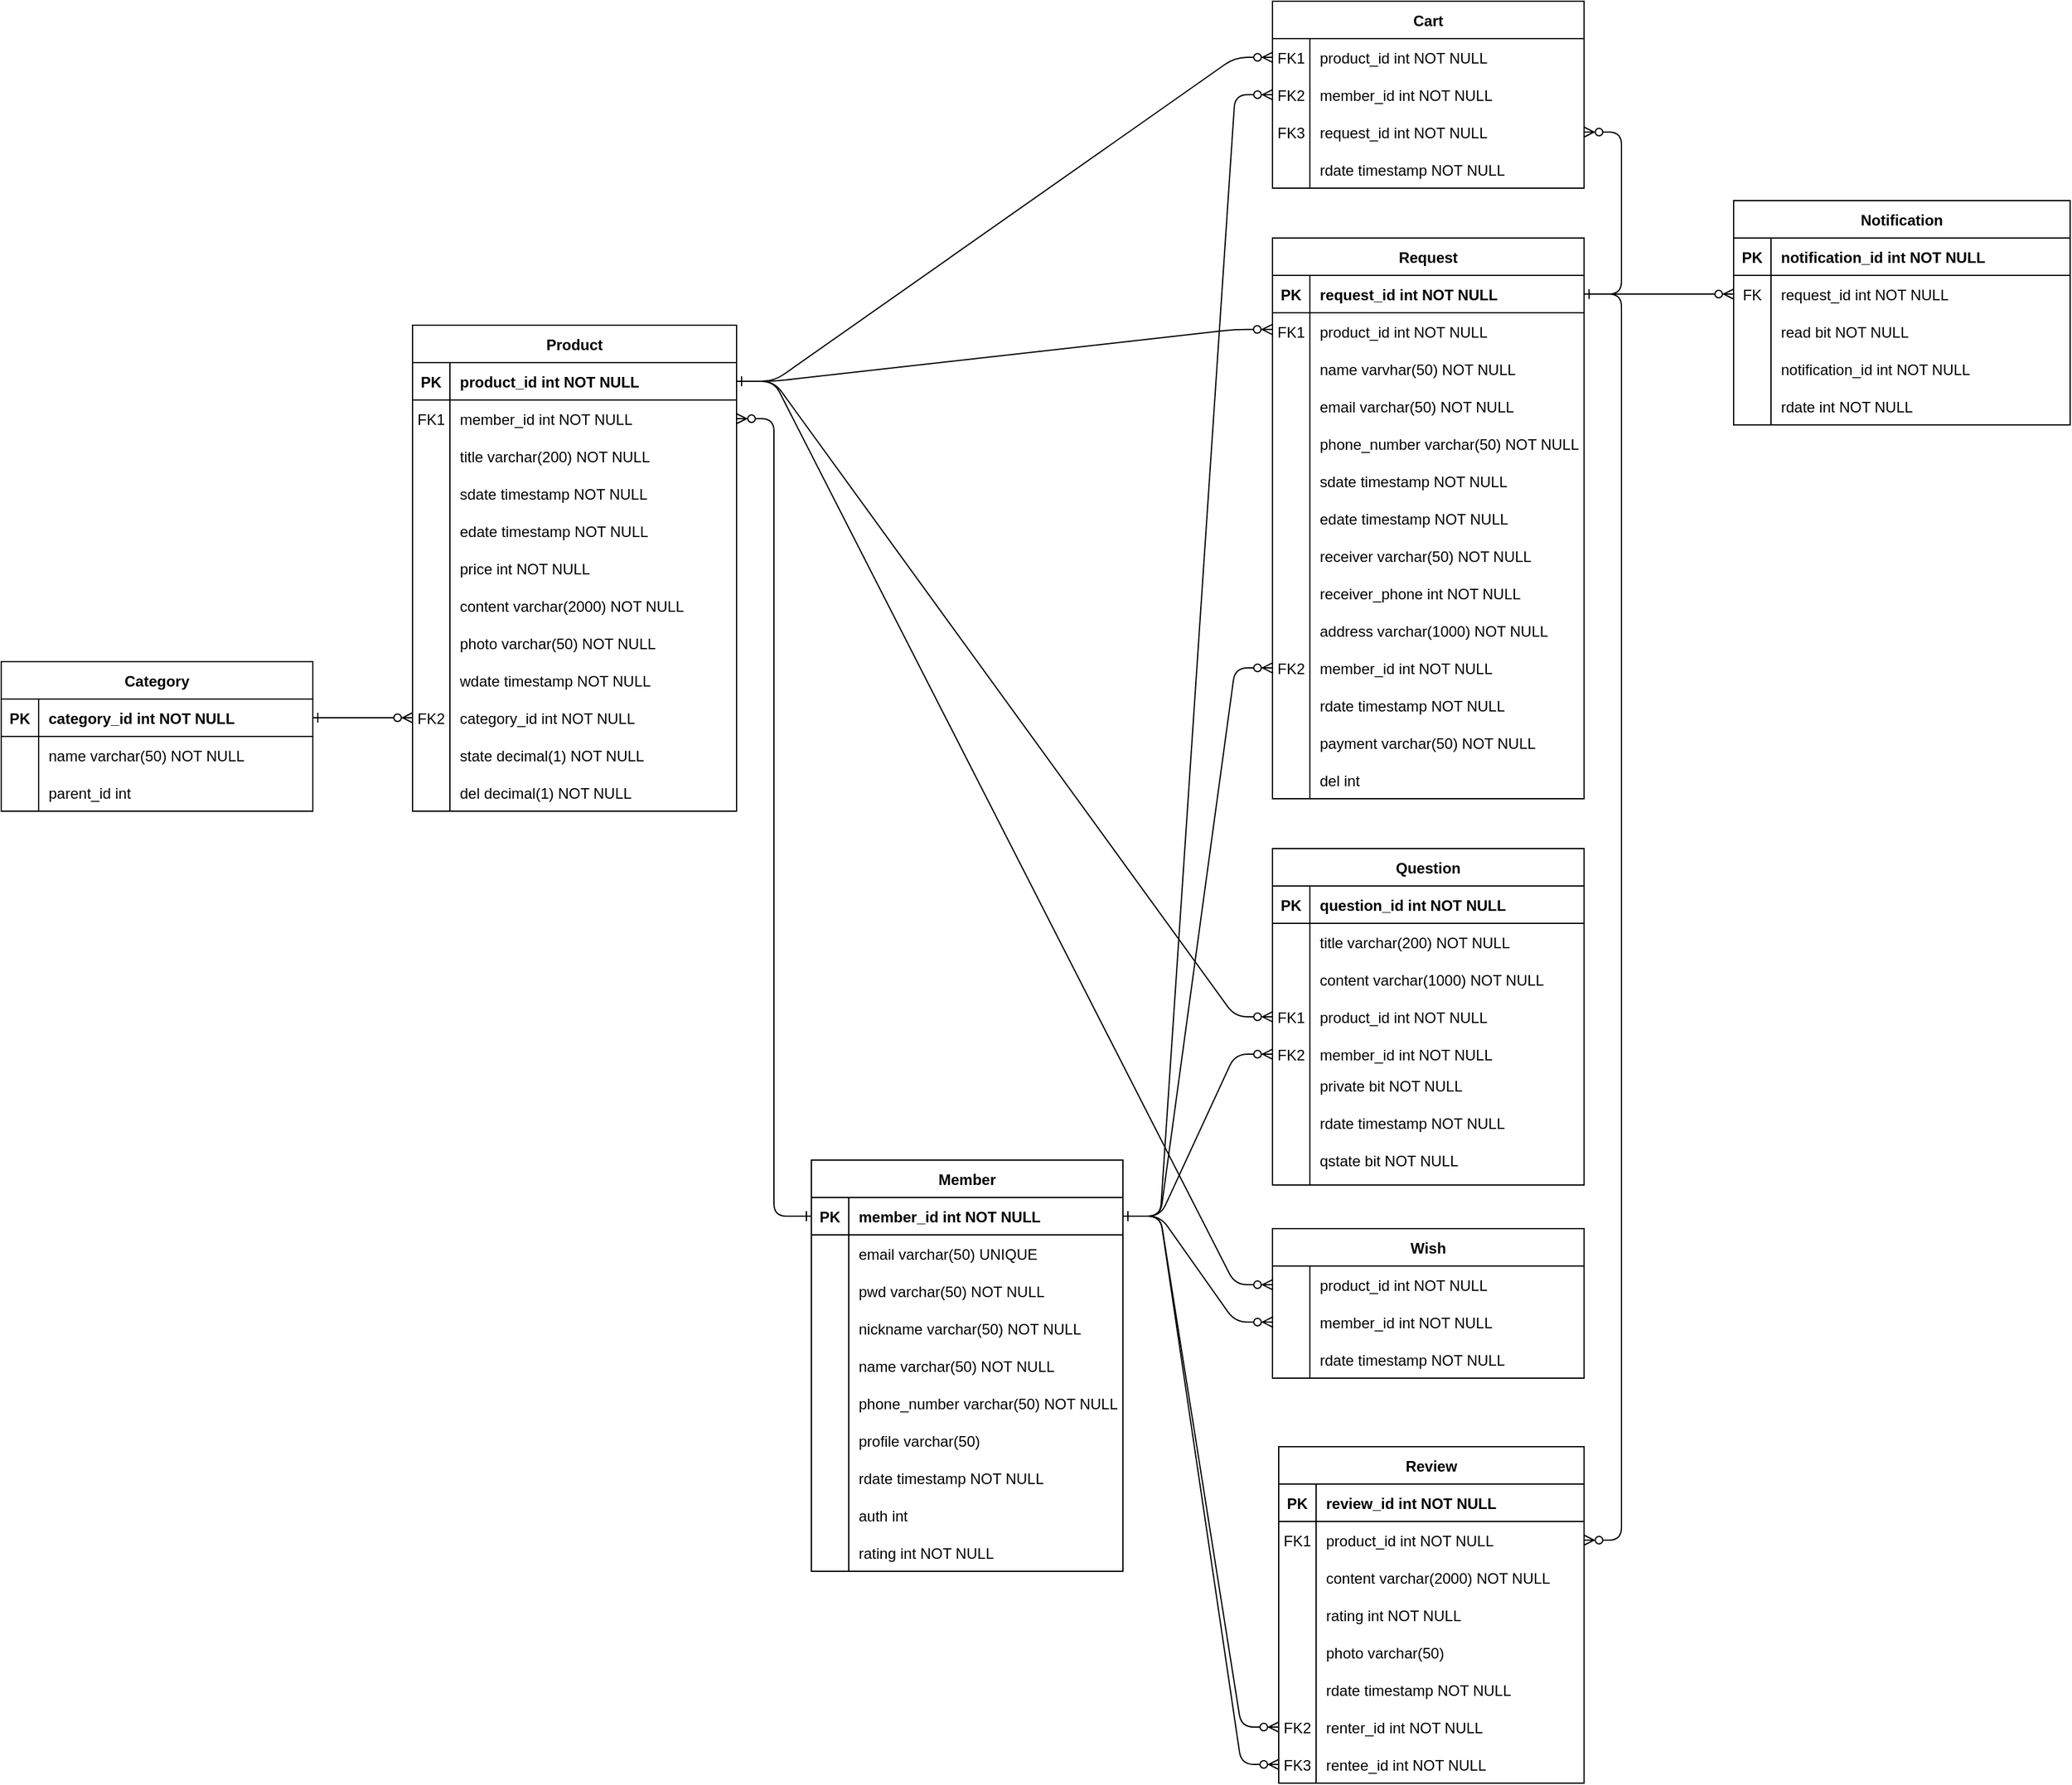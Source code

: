 <mxfile version="21.0.6" type="device"><diagram id="R2lEEEUBdFMjLlhIrx00" name="Page-1"><mxGraphModel dx="630" dy="577" grid="1" gridSize="10" guides="1" tooltips="1" connect="1" arrows="1" fold="1" page="1" pageScale="1" pageWidth="850" pageHeight="1100" math="0" shadow="0" extFonts="Permanent Marker^https://fonts.googleapis.com/css?family=Permanent+Marker"><root><mxCell id="0"/><mxCell id="1" parent="0"/><mxCell id="C-vyLk0tnHw3VtMMgP7b-1" value="" style="edgeStyle=entityRelationEdgeStyle;endArrow=ERzeroToMany;startArrow=ERone;endFill=1;startFill=0;" parent="1" source="C-vyLk0tnHw3VtMMgP7b-24" target="C-vyLk0tnHw3VtMMgP7b-6" edge="1"><mxGeometry width="100" height="100" relative="1" as="geometry"><mxPoint x="1375" y="2210" as="sourcePoint"/><mxPoint x="1475" y="2110" as="targetPoint"/></mxGeometry></mxCell><mxCell id="C-vyLk0tnHw3VtMMgP7b-12" value="" style="edgeStyle=entityRelationEdgeStyle;endArrow=ERzeroToMany;startArrow=ERone;endFill=1;startFill=0;entryX=-0.001;entryY=0.447;entryDx=0;entryDy=0;entryPerimeter=0;" parent="1" source="C-vyLk0tnHw3VtMMgP7b-3" target="C-vyLk0tnHw3VtMMgP7b-17" edge="1"><mxGeometry width="100" height="100" relative="1" as="geometry"><mxPoint x="1435" y="1670" as="sourcePoint"/><mxPoint x="1495" y="1695" as="targetPoint"/></mxGeometry></mxCell><mxCell id="C-vyLk0tnHw3VtMMgP7b-2" value="Product" style="shape=table;startSize=30;container=1;collapsible=1;childLayout=tableLayout;fixedRows=1;rowLines=0;fontStyle=1;align=center;resizeLast=1;" parent="1" vertex="1"><mxGeometry x="710" y="810" width="260" height="390" as="geometry"/></mxCell><mxCell id="C-vyLk0tnHw3VtMMgP7b-3" value="" style="shape=partialRectangle;collapsible=0;dropTarget=0;pointerEvents=0;fillColor=none;points=[[0,0.5],[1,0.5]];portConstraint=eastwest;top=0;left=0;right=0;bottom=1;" parent="C-vyLk0tnHw3VtMMgP7b-2" vertex="1"><mxGeometry y="30" width="260" height="30" as="geometry"/></mxCell><mxCell id="C-vyLk0tnHw3VtMMgP7b-4" value="PK" style="shape=partialRectangle;overflow=hidden;connectable=0;fillColor=none;top=0;left=0;bottom=0;right=0;fontStyle=1;" parent="C-vyLk0tnHw3VtMMgP7b-3" vertex="1"><mxGeometry width="30" height="30" as="geometry"><mxRectangle width="30" height="30" as="alternateBounds"/></mxGeometry></mxCell><mxCell id="C-vyLk0tnHw3VtMMgP7b-5" value="product_id int NOT NULL " style="shape=partialRectangle;overflow=hidden;connectable=0;fillColor=none;top=0;left=0;bottom=0;right=0;align=left;spacingLeft=6;fontStyle=1;" parent="C-vyLk0tnHw3VtMMgP7b-3" vertex="1"><mxGeometry x="30" width="230" height="30" as="geometry"><mxRectangle width="230" height="30" as="alternateBounds"/></mxGeometry></mxCell><mxCell id="C-vyLk0tnHw3VtMMgP7b-6" value="" style="shape=partialRectangle;collapsible=0;dropTarget=0;pointerEvents=0;fillColor=none;points=[[0,0.5],[1,0.5]];portConstraint=eastwest;top=0;left=0;right=0;bottom=0;" parent="C-vyLk0tnHw3VtMMgP7b-2" vertex="1"><mxGeometry y="60" width="260" height="30" as="geometry"/></mxCell><mxCell id="C-vyLk0tnHw3VtMMgP7b-7" value="FK1" style="shape=partialRectangle;overflow=hidden;connectable=0;fillColor=none;top=0;left=0;bottom=0;right=0;" parent="C-vyLk0tnHw3VtMMgP7b-6" vertex="1"><mxGeometry width="30" height="30" as="geometry"><mxRectangle width="30" height="30" as="alternateBounds"/></mxGeometry></mxCell><mxCell id="C-vyLk0tnHw3VtMMgP7b-8" value="member_id int NOT NULL" style="shape=partialRectangle;overflow=hidden;connectable=0;fillColor=none;top=0;left=0;bottom=0;right=0;align=left;spacingLeft=6;" parent="C-vyLk0tnHw3VtMMgP7b-6" vertex="1"><mxGeometry x="30" width="230" height="30" as="geometry"><mxRectangle width="230" height="30" as="alternateBounds"/></mxGeometry></mxCell><mxCell id="C-vyLk0tnHw3VtMMgP7b-9" value="" style="shape=partialRectangle;collapsible=0;dropTarget=0;pointerEvents=0;fillColor=none;points=[[0,0.5],[1,0.5]];portConstraint=eastwest;top=0;left=0;right=0;bottom=0;" parent="C-vyLk0tnHw3VtMMgP7b-2" vertex="1"><mxGeometry y="90" width="260" height="30" as="geometry"/></mxCell><mxCell id="C-vyLk0tnHw3VtMMgP7b-10" value="" style="shape=partialRectangle;overflow=hidden;connectable=0;fillColor=none;top=0;left=0;bottom=0;right=0;" parent="C-vyLk0tnHw3VtMMgP7b-9" vertex="1"><mxGeometry width="30" height="30" as="geometry"><mxRectangle width="30" height="30" as="alternateBounds"/></mxGeometry></mxCell><mxCell id="C-vyLk0tnHw3VtMMgP7b-11" value="title varchar(200) NOT NULL" style="shape=partialRectangle;overflow=hidden;connectable=0;fillColor=none;top=0;left=0;bottom=0;right=0;align=left;spacingLeft=6;" parent="C-vyLk0tnHw3VtMMgP7b-9" vertex="1"><mxGeometry x="30" width="230" height="30" as="geometry"><mxRectangle width="230" height="30" as="alternateBounds"/></mxGeometry></mxCell><mxCell id="C-vyLk0tnHw3VtMMgP7b-13" value="Request" style="shape=table;startSize=30;container=1;collapsible=1;childLayout=tableLayout;fixedRows=1;rowLines=0;fontStyle=1;align=center;resizeLast=1;" parent="1" vertex="1"><mxGeometry x="1400" y="740" width="250" height="450" as="geometry"/></mxCell><mxCell id="C-vyLk0tnHw3VtMMgP7b-14" value="" style="shape=partialRectangle;collapsible=0;dropTarget=0;pointerEvents=0;fillColor=none;points=[[0,0.5],[1,0.5]];portConstraint=eastwest;top=0;left=0;right=0;bottom=1;" parent="C-vyLk0tnHw3VtMMgP7b-13" vertex="1"><mxGeometry y="30" width="250" height="30" as="geometry"/></mxCell><mxCell id="C-vyLk0tnHw3VtMMgP7b-15" value="PK" style="shape=partialRectangle;overflow=hidden;connectable=0;fillColor=none;top=0;left=0;bottom=0;right=0;fontStyle=1;" parent="C-vyLk0tnHw3VtMMgP7b-14" vertex="1"><mxGeometry width="30" height="30" as="geometry"><mxRectangle width="30" height="30" as="alternateBounds"/></mxGeometry></mxCell><mxCell id="C-vyLk0tnHw3VtMMgP7b-16" value="request_id int NOT NULL " style="shape=partialRectangle;overflow=hidden;connectable=0;fillColor=none;top=0;left=0;bottom=0;right=0;align=left;spacingLeft=6;fontStyle=1;" parent="C-vyLk0tnHw3VtMMgP7b-14" vertex="1"><mxGeometry x="30" width="220" height="30" as="geometry"><mxRectangle width="220" height="30" as="alternateBounds"/></mxGeometry></mxCell><mxCell id="C-vyLk0tnHw3VtMMgP7b-17" value="" style="shape=partialRectangle;collapsible=0;dropTarget=0;pointerEvents=0;fillColor=none;points=[[0,0.5],[1,0.5]];portConstraint=eastwest;top=0;left=0;right=0;bottom=0;" parent="C-vyLk0tnHw3VtMMgP7b-13" vertex="1"><mxGeometry y="60" width="250" height="30" as="geometry"/></mxCell><mxCell id="C-vyLk0tnHw3VtMMgP7b-18" value="FK1" style="shape=partialRectangle;overflow=hidden;connectable=0;fillColor=none;top=0;left=0;bottom=0;right=0;" parent="C-vyLk0tnHw3VtMMgP7b-17" vertex="1"><mxGeometry width="30" height="30" as="geometry"><mxRectangle width="30" height="30" as="alternateBounds"/></mxGeometry></mxCell><mxCell id="C-vyLk0tnHw3VtMMgP7b-19" value="product_id int NOT NULL" style="shape=partialRectangle;overflow=hidden;connectable=0;fillColor=none;top=0;left=0;bottom=0;right=0;align=left;spacingLeft=6;" parent="C-vyLk0tnHw3VtMMgP7b-17" vertex="1"><mxGeometry x="30" width="220" height="30" as="geometry"><mxRectangle width="220" height="30" as="alternateBounds"/></mxGeometry></mxCell><mxCell id="C-vyLk0tnHw3VtMMgP7b-20" value="" style="shape=partialRectangle;collapsible=0;dropTarget=0;pointerEvents=0;fillColor=none;points=[[0,0.5],[1,0.5]];portConstraint=eastwest;top=0;left=0;right=0;bottom=0;" parent="C-vyLk0tnHw3VtMMgP7b-13" vertex="1"><mxGeometry y="90" width="250" height="30" as="geometry"/></mxCell><mxCell id="C-vyLk0tnHw3VtMMgP7b-21" value="" style="shape=partialRectangle;overflow=hidden;connectable=0;fillColor=none;top=0;left=0;bottom=0;right=0;" parent="C-vyLk0tnHw3VtMMgP7b-20" vertex="1"><mxGeometry width="30" height="30" as="geometry"><mxRectangle width="30" height="30" as="alternateBounds"/></mxGeometry></mxCell><mxCell id="C-vyLk0tnHw3VtMMgP7b-22" value="name varvhar(50) NOT NULL" style="shape=partialRectangle;overflow=hidden;connectable=0;fillColor=none;top=0;left=0;bottom=0;right=0;align=left;spacingLeft=6;" parent="C-vyLk0tnHw3VtMMgP7b-20" vertex="1"><mxGeometry x="30" width="220" height="30" as="geometry"><mxRectangle width="220" height="30" as="alternateBounds"/></mxGeometry></mxCell><mxCell id="C-vyLk0tnHw3VtMMgP7b-23" value="Member" style="shape=table;startSize=30;container=1;collapsible=1;childLayout=tableLayout;fixedRows=1;rowLines=0;fontStyle=1;align=center;resizeLast=1;" parent="1" vertex="1"><mxGeometry x="1030" y="1480" width="250" height="330" as="geometry"><mxRectangle x="80" y="80" width="90" height="30" as="alternateBounds"/></mxGeometry></mxCell><mxCell id="C-vyLk0tnHw3VtMMgP7b-24" value="" style="shape=partialRectangle;collapsible=0;dropTarget=0;pointerEvents=0;fillColor=none;points=[[0,0.5],[1,0.5]];portConstraint=eastwest;top=0;left=0;right=0;bottom=1;" parent="C-vyLk0tnHw3VtMMgP7b-23" vertex="1"><mxGeometry y="30" width="250" height="30" as="geometry"/></mxCell><mxCell id="C-vyLk0tnHw3VtMMgP7b-25" value="PK" style="shape=partialRectangle;overflow=hidden;connectable=0;fillColor=none;top=0;left=0;bottom=0;right=0;fontStyle=1;" parent="C-vyLk0tnHw3VtMMgP7b-24" vertex="1"><mxGeometry width="30" height="30" as="geometry"><mxRectangle width="30" height="30" as="alternateBounds"/></mxGeometry></mxCell><mxCell id="C-vyLk0tnHw3VtMMgP7b-26" value="member_id int NOT NULL " style="shape=partialRectangle;overflow=hidden;connectable=0;fillColor=none;top=0;left=0;bottom=0;right=0;align=left;spacingLeft=6;fontStyle=1;" parent="C-vyLk0tnHw3VtMMgP7b-24" vertex="1"><mxGeometry x="30" width="220" height="30" as="geometry"><mxRectangle width="220" height="30" as="alternateBounds"/></mxGeometry></mxCell><mxCell id="C-vyLk0tnHw3VtMMgP7b-27" value="" style="shape=partialRectangle;collapsible=0;dropTarget=0;pointerEvents=0;fillColor=none;points=[[0,0.5],[1,0.5]];portConstraint=eastwest;top=0;left=0;right=0;bottom=0;" parent="C-vyLk0tnHw3VtMMgP7b-23" vertex="1"><mxGeometry y="60" width="250" height="30" as="geometry"/></mxCell><mxCell id="C-vyLk0tnHw3VtMMgP7b-28" value="" style="shape=partialRectangle;overflow=hidden;connectable=0;fillColor=none;top=0;left=0;bottom=0;right=0;" parent="C-vyLk0tnHw3VtMMgP7b-27" vertex="1"><mxGeometry width="30" height="30" as="geometry"><mxRectangle width="30" height="30" as="alternateBounds"/></mxGeometry></mxCell><mxCell id="C-vyLk0tnHw3VtMMgP7b-29" value="email varchar(50) UNIQUE" style="shape=partialRectangle;overflow=hidden;connectable=0;fillColor=none;top=0;left=0;bottom=0;right=0;align=left;spacingLeft=6;strokeColor=default;" parent="C-vyLk0tnHw3VtMMgP7b-27" vertex="1"><mxGeometry x="30" width="220" height="30" as="geometry"><mxRectangle width="220" height="30" as="alternateBounds"/></mxGeometry></mxCell><mxCell id="dJTGaZVn22OULeDKLCu_-3" value="Question" style="shape=table;startSize=30;container=1;collapsible=1;childLayout=tableLayout;fixedRows=1;rowLines=0;fontStyle=1;align=center;resizeLast=1;" parent="1" vertex="1"><mxGeometry x="1400" y="1230" width="250" height="270" as="geometry"/></mxCell><mxCell id="dJTGaZVn22OULeDKLCu_-4" value="" style="shape=tableRow;horizontal=0;startSize=0;swimlaneHead=0;swimlaneBody=0;fillColor=none;collapsible=0;dropTarget=0;points=[[0,0.5],[1,0.5]];portConstraint=eastwest;top=0;left=0;right=0;bottom=1;" parent="dJTGaZVn22OULeDKLCu_-3" vertex="1"><mxGeometry y="30" width="250" height="30" as="geometry"/></mxCell><mxCell id="dJTGaZVn22OULeDKLCu_-5" value="PK" style="shape=partialRectangle;connectable=0;fillColor=none;top=0;left=0;bottom=0;right=0;fontStyle=1;overflow=hidden;" parent="dJTGaZVn22OULeDKLCu_-4" vertex="1"><mxGeometry width="30" height="30" as="geometry"><mxRectangle width="30" height="30" as="alternateBounds"/></mxGeometry></mxCell><mxCell id="dJTGaZVn22OULeDKLCu_-6" value="question_id int NOT NULL" style="shape=partialRectangle;connectable=0;fillColor=none;top=0;left=0;bottom=0;right=0;align=left;spacingLeft=6;fontStyle=1;overflow=hidden;" parent="dJTGaZVn22OULeDKLCu_-4" vertex="1"><mxGeometry x="30" width="220" height="30" as="geometry"><mxRectangle width="220" height="30" as="alternateBounds"/></mxGeometry></mxCell><mxCell id="dJTGaZVn22OULeDKLCu_-7" value="" style="shape=tableRow;horizontal=0;startSize=0;swimlaneHead=0;swimlaneBody=0;fillColor=none;collapsible=0;dropTarget=0;points=[[0,0.5],[1,0.5]];portConstraint=eastwest;top=0;left=0;right=0;bottom=0;" parent="dJTGaZVn22OULeDKLCu_-3" vertex="1"><mxGeometry y="60" width="250" height="30" as="geometry"/></mxCell><mxCell id="dJTGaZVn22OULeDKLCu_-8" value="" style="shape=partialRectangle;connectable=0;fillColor=none;top=0;left=0;bottom=0;right=0;editable=1;overflow=hidden;" parent="dJTGaZVn22OULeDKLCu_-7" vertex="1"><mxGeometry width="30" height="30" as="geometry"><mxRectangle width="30" height="30" as="alternateBounds"/></mxGeometry></mxCell><mxCell id="dJTGaZVn22OULeDKLCu_-9" value="title varchar(200) NOT NULL" style="shape=partialRectangle;connectable=0;fillColor=none;top=0;left=0;bottom=0;right=0;align=left;spacingLeft=6;overflow=hidden;" parent="dJTGaZVn22OULeDKLCu_-7" vertex="1"><mxGeometry x="30" width="220" height="30" as="geometry"><mxRectangle width="220" height="30" as="alternateBounds"/></mxGeometry></mxCell><mxCell id="dJTGaZVn22OULeDKLCu_-10" value="" style="shape=tableRow;horizontal=0;startSize=0;swimlaneHead=0;swimlaneBody=0;fillColor=none;collapsible=0;dropTarget=0;points=[[0,0.5],[1,0.5]];portConstraint=eastwest;top=0;left=0;right=0;bottom=0;" parent="dJTGaZVn22OULeDKLCu_-3" vertex="1"><mxGeometry y="90" width="250" height="30" as="geometry"/></mxCell><mxCell id="dJTGaZVn22OULeDKLCu_-11" value="" style="shape=partialRectangle;connectable=0;fillColor=none;top=0;left=0;bottom=0;right=0;editable=1;overflow=hidden;" parent="dJTGaZVn22OULeDKLCu_-10" vertex="1"><mxGeometry width="30" height="30" as="geometry"><mxRectangle width="30" height="30" as="alternateBounds"/></mxGeometry></mxCell><mxCell id="dJTGaZVn22OULeDKLCu_-12" value="content varchar(1000) NOT NULL" style="shape=partialRectangle;connectable=0;fillColor=none;top=0;left=0;bottom=0;right=0;align=left;spacingLeft=6;overflow=hidden;" parent="dJTGaZVn22OULeDKLCu_-10" vertex="1"><mxGeometry x="30" width="220" height="30" as="geometry"><mxRectangle width="220" height="30" as="alternateBounds"/></mxGeometry></mxCell><mxCell id="dJTGaZVn22OULeDKLCu_-242" value="" style="shape=tableRow;horizontal=0;startSize=0;swimlaneHead=0;swimlaneBody=0;fillColor=none;collapsible=0;dropTarget=0;points=[[0,0.5],[1,0.5]];portConstraint=eastwest;top=0;left=0;right=0;bottom=0;strokeColor=default;" parent="dJTGaZVn22OULeDKLCu_-3" vertex="1"><mxGeometry y="120" width="250" height="30" as="geometry"/></mxCell><mxCell id="dJTGaZVn22OULeDKLCu_-243" value="FK1" style="shape=partialRectangle;connectable=0;fillColor=none;top=0;left=0;bottom=0;right=0;fontStyle=0;overflow=hidden;strokeColor=default;" parent="dJTGaZVn22OULeDKLCu_-242" vertex="1"><mxGeometry width="30" height="30" as="geometry"><mxRectangle width="30" height="30" as="alternateBounds"/></mxGeometry></mxCell><mxCell id="dJTGaZVn22OULeDKLCu_-244" value="product_id int NOT NULL" style="shape=partialRectangle;connectable=0;fillColor=none;top=0;left=0;bottom=0;right=0;align=left;spacingLeft=6;fontStyle=0;overflow=hidden;strokeColor=default;" parent="dJTGaZVn22OULeDKLCu_-242" vertex="1"><mxGeometry x="30" width="220" height="30" as="geometry"><mxRectangle width="220" height="30" as="alternateBounds"/></mxGeometry></mxCell><mxCell id="dJTGaZVn22OULeDKLCu_-13" value="" style="shape=tableRow;horizontal=0;startSize=0;swimlaneHead=0;swimlaneBody=0;fillColor=none;collapsible=0;dropTarget=0;points=[[0,0.5],[1,0.5]];portConstraint=eastwest;top=0;left=0;right=0;bottom=0;" parent="dJTGaZVn22OULeDKLCu_-3" vertex="1"><mxGeometry y="150" width="250" height="30" as="geometry"/></mxCell><mxCell id="dJTGaZVn22OULeDKLCu_-14" value="FK2" style="shape=partialRectangle;connectable=0;fillColor=none;top=0;left=0;bottom=0;right=0;editable=1;overflow=hidden;" parent="dJTGaZVn22OULeDKLCu_-13" vertex="1"><mxGeometry width="30" height="30" as="geometry"><mxRectangle width="30" height="30" as="alternateBounds"/></mxGeometry></mxCell><mxCell id="dJTGaZVn22OULeDKLCu_-15" value="member_id int NOT NULL" style="shape=partialRectangle;connectable=0;fillColor=none;top=0;left=0;bottom=0;right=0;align=left;spacingLeft=6;overflow=hidden;" parent="dJTGaZVn22OULeDKLCu_-13" vertex="1"><mxGeometry x="30" width="220" height="30" as="geometry"><mxRectangle width="220" height="30" as="alternateBounds"/></mxGeometry></mxCell><mxCell id="dJTGaZVn22OULeDKLCu_-16" value="Wish" style="shape=table;startSize=30;container=1;collapsible=1;childLayout=tableLayout;fixedRows=1;rowLines=0;fontStyle=1;align=center;resizeLast=1;" parent="1" vertex="1"><mxGeometry x="1400" y="1535" width="250" height="120" as="geometry"/></mxCell><mxCell id="dJTGaZVn22OULeDKLCu_-20" value="" style="shape=tableRow;horizontal=0;startSize=0;swimlaneHead=0;swimlaneBody=0;fillColor=none;collapsible=0;dropTarget=0;points=[[0,0.5],[1,0.5]];portConstraint=eastwest;top=0;left=0;right=0;bottom=0;" parent="dJTGaZVn22OULeDKLCu_-16" vertex="1"><mxGeometry y="30" width="250" height="30" as="geometry"/></mxCell><mxCell id="dJTGaZVn22OULeDKLCu_-21" value="" style="shape=partialRectangle;connectable=0;fillColor=none;top=0;left=0;bottom=0;right=0;editable=1;overflow=hidden;" parent="dJTGaZVn22OULeDKLCu_-20" vertex="1"><mxGeometry width="30" height="30" as="geometry"><mxRectangle width="30" height="30" as="alternateBounds"/></mxGeometry></mxCell><mxCell id="dJTGaZVn22OULeDKLCu_-22" value="product_id int NOT NULL" style="shape=partialRectangle;connectable=0;fillColor=none;top=0;left=0;bottom=0;right=0;align=left;spacingLeft=6;overflow=hidden;" parent="dJTGaZVn22OULeDKLCu_-20" vertex="1"><mxGeometry x="30" width="220" height="30" as="geometry"><mxRectangle width="220" height="30" as="alternateBounds"/></mxGeometry></mxCell><mxCell id="dJTGaZVn22OULeDKLCu_-23" value="" style="shape=tableRow;horizontal=0;startSize=0;swimlaneHead=0;swimlaneBody=0;fillColor=none;collapsible=0;dropTarget=0;points=[[0,0.5],[1,0.5]];portConstraint=eastwest;top=0;left=0;right=0;bottom=0;" parent="dJTGaZVn22OULeDKLCu_-16" vertex="1"><mxGeometry y="60" width="250" height="30" as="geometry"/></mxCell><mxCell id="dJTGaZVn22OULeDKLCu_-24" value="" style="shape=partialRectangle;connectable=0;fillColor=none;top=0;left=0;bottom=0;right=0;editable=1;overflow=hidden;" parent="dJTGaZVn22OULeDKLCu_-23" vertex="1"><mxGeometry width="30" height="30" as="geometry"><mxRectangle width="30" height="30" as="alternateBounds"/></mxGeometry></mxCell><mxCell id="dJTGaZVn22OULeDKLCu_-25" value="member_id int NOT NULL" style="shape=partialRectangle;connectable=0;fillColor=none;top=0;left=0;bottom=0;right=0;align=left;spacingLeft=6;overflow=hidden;" parent="dJTGaZVn22OULeDKLCu_-23" vertex="1"><mxGeometry x="30" width="220" height="30" as="geometry"><mxRectangle width="220" height="30" as="alternateBounds"/></mxGeometry></mxCell><mxCell id="dJTGaZVn22OULeDKLCu_-26" value="" style="shape=tableRow;horizontal=0;startSize=0;swimlaneHead=0;swimlaneBody=0;fillColor=none;collapsible=0;dropTarget=0;points=[[0,0.5],[1,0.5]];portConstraint=eastwest;top=0;left=0;right=0;bottom=0;" parent="dJTGaZVn22OULeDKLCu_-16" vertex="1"><mxGeometry y="90" width="250" height="30" as="geometry"/></mxCell><mxCell id="dJTGaZVn22OULeDKLCu_-27" value="" style="shape=partialRectangle;connectable=0;fillColor=none;top=0;left=0;bottom=0;right=0;editable=1;overflow=hidden;" parent="dJTGaZVn22OULeDKLCu_-26" vertex="1"><mxGeometry width="30" height="30" as="geometry"><mxRectangle width="30" height="30" as="alternateBounds"/></mxGeometry></mxCell><mxCell id="dJTGaZVn22OULeDKLCu_-28" value="rdate timestamp NOT NULL" style="shape=partialRectangle;connectable=0;fillColor=none;top=0;left=0;bottom=0;right=0;align=left;spacingLeft=6;overflow=hidden;" parent="dJTGaZVn22OULeDKLCu_-26" vertex="1"><mxGeometry x="30" width="220" height="30" as="geometry"><mxRectangle width="220" height="30" as="alternateBounds"/></mxGeometry></mxCell><mxCell id="dJTGaZVn22OULeDKLCu_-29" value="Cart" style="shape=table;startSize=30;container=1;collapsible=1;childLayout=tableLayout;fixedRows=1;rowLines=0;fontStyle=1;align=center;resizeLast=1;" parent="1" vertex="1"><mxGeometry x="1400" y="550" width="250" height="150" as="geometry"/></mxCell><mxCell id="dJTGaZVn22OULeDKLCu_-33" value="" style="shape=tableRow;horizontal=0;startSize=0;swimlaneHead=0;swimlaneBody=0;fillColor=none;collapsible=0;dropTarget=0;points=[[0,0.5],[1,0.5]];portConstraint=eastwest;top=0;left=0;right=0;bottom=0;" parent="dJTGaZVn22OULeDKLCu_-29" vertex="1"><mxGeometry y="30" width="250" height="30" as="geometry"/></mxCell><mxCell id="dJTGaZVn22OULeDKLCu_-34" value="FK1" style="shape=partialRectangle;connectable=0;fillColor=none;top=0;left=0;bottom=0;right=0;editable=1;overflow=hidden;" parent="dJTGaZVn22OULeDKLCu_-33" vertex="1"><mxGeometry width="30" height="30" as="geometry"><mxRectangle width="30" height="30" as="alternateBounds"/></mxGeometry></mxCell><mxCell id="dJTGaZVn22OULeDKLCu_-35" value="product_id int NOT NULL" style="shape=partialRectangle;connectable=0;fillColor=none;top=0;left=0;bottom=0;right=0;align=left;spacingLeft=6;overflow=hidden;" parent="dJTGaZVn22OULeDKLCu_-33" vertex="1"><mxGeometry x="30" width="220" height="30" as="geometry"><mxRectangle width="220" height="30" as="alternateBounds"/></mxGeometry></mxCell><mxCell id="dJTGaZVn22OULeDKLCu_-36" value="" style="shape=tableRow;horizontal=0;startSize=0;swimlaneHead=0;swimlaneBody=0;fillColor=none;collapsible=0;dropTarget=0;points=[[0,0.5],[1,0.5]];portConstraint=eastwest;top=0;left=0;right=0;bottom=0;" parent="dJTGaZVn22OULeDKLCu_-29" vertex="1"><mxGeometry y="60" width="250" height="30" as="geometry"/></mxCell><mxCell id="dJTGaZVn22OULeDKLCu_-37" value="FK2" style="shape=partialRectangle;connectable=0;fillColor=none;top=0;left=0;bottom=0;right=0;editable=1;overflow=hidden;" parent="dJTGaZVn22OULeDKLCu_-36" vertex="1"><mxGeometry width="30" height="30" as="geometry"><mxRectangle width="30" height="30" as="alternateBounds"/></mxGeometry></mxCell><mxCell id="dJTGaZVn22OULeDKLCu_-38" value="member_id int NOT NULL" style="shape=partialRectangle;connectable=0;fillColor=none;top=0;left=0;bottom=0;right=0;align=left;spacingLeft=6;overflow=hidden;" parent="dJTGaZVn22OULeDKLCu_-36" vertex="1"><mxGeometry x="30" width="220" height="30" as="geometry"><mxRectangle width="220" height="30" as="alternateBounds"/></mxGeometry></mxCell><mxCell id="dJTGaZVn22OULeDKLCu_-39" value="" style="shape=tableRow;horizontal=0;startSize=0;swimlaneHead=0;swimlaneBody=0;fillColor=none;collapsible=0;dropTarget=0;points=[[0,0.5],[1,0.5]];portConstraint=eastwest;top=0;left=0;right=0;bottom=0;" parent="dJTGaZVn22OULeDKLCu_-29" vertex="1"><mxGeometry y="90" width="250" height="30" as="geometry"/></mxCell><mxCell id="dJTGaZVn22OULeDKLCu_-40" value="FK3" style="shape=partialRectangle;connectable=0;fillColor=none;top=0;left=0;bottom=0;right=0;editable=1;overflow=hidden;" parent="dJTGaZVn22OULeDKLCu_-39" vertex="1"><mxGeometry width="30" height="30" as="geometry"><mxRectangle width="30" height="30" as="alternateBounds"/></mxGeometry></mxCell><mxCell id="dJTGaZVn22OULeDKLCu_-41" value="request_id int NOT NULL" style="shape=partialRectangle;connectable=0;fillColor=none;top=0;left=0;bottom=0;right=0;align=left;spacingLeft=6;overflow=hidden;" parent="dJTGaZVn22OULeDKLCu_-39" vertex="1"><mxGeometry x="30" width="220" height="30" as="geometry"><mxRectangle width="220" height="30" as="alternateBounds"/></mxGeometry></mxCell><mxCell id="OJX_fNdcYhOzlYZ2LSvj-11" value="" style="shape=tableRow;horizontal=0;startSize=0;swimlaneHead=0;swimlaneBody=0;fillColor=none;collapsible=0;dropTarget=0;points=[[0,0.5],[1,0.5]];portConstraint=eastwest;top=0;left=0;right=0;bottom=0;" vertex="1" parent="dJTGaZVn22OULeDKLCu_-29"><mxGeometry y="120" width="250" height="30" as="geometry"/></mxCell><mxCell id="OJX_fNdcYhOzlYZ2LSvj-12" value="" style="shape=partialRectangle;connectable=0;fillColor=none;top=0;left=0;bottom=0;right=0;editable=1;overflow=hidden;" vertex="1" parent="OJX_fNdcYhOzlYZ2LSvj-11"><mxGeometry width="30" height="30" as="geometry"><mxRectangle width="30" height="30" as="alternateBounds"/></mxGeometry></mxCell><mxCell id="OJX_fNdcYhOzlYZ2LSvj-13" value="rdate timestamp NOT NULL" style="shape=partialRectangle;connectable=0;fillColor=none;top=0;left=0;bottom=0;right=0;align=left;spacingLeft=6;overflow=hidden;" vertex="1" parent="OJX_fNdcYhOzlYZ2LSvj-11"><mxGeometry x="30" width="220" height="30" as="geometry"><mxRectangle width="220" height="30" as="alternateBounds"/></mxGeometry></mxCell><mxCell id="dJTGaZVn22OULeDKLCu_-42" value="Review" style="shape=table;startSize=30;container=1;collapsible=1;childLayout=tableLayout;fixedRows=1;rowLines=0;fontStyle=1;align=center;resizeLast=1;" parent="1" vertex="1"><mxGeometry x="1405" y="1710" width="245" height="270" as="geometry"/></mxCell><mxCell id="dJTGaZVn22OULeDKLCu_-43" value="" style="shape=tableRow;horizontal=0;startSize=0;swimlaneHead=0;swimlaneBody=0;fillColor=none;collapsible=0;dropTarget=0;points=[[0,0.5],[1,0.5]];portConstraint=eastwest;top=0;left=0;right=0;bottom=1;" parent="dJTGaZVn22OULeDKLCu_-42" vertex="1"><mxGeometry y="30" width="245" height="30" as="geometry"/></mxCell><mxCell id="dJTGaZVn22OULeDKLCu_-44" value="PK" style="shape=partialRectangle;connectable=0;fillColor=none;top=0;left=0;bottom=0;right=0;fontStyle=1;overflow=hidden;" parent="dJTGaZVn22OULeDKLCu_-43" vertex="1"><mxGeometry width="30" height="30" as="geometry"><mxRectangle width="30" height="30" as="alternateBounds"/></mxGeometry></mxCell><mxCell id="dJTGaZVn22OULeDKLCu_-45" value="review_id int NOT NULL" style="shape=partialRectangle;connectable=0;fillColor=none;top=0;left=0;bottom=0;right=0;align=left;spacingLeft=6;fontStyle=1;overflow=hidden;" parent="dJTGaZVn22OULeDKLCu_-43" vertex="1"><mxGeometry x="30" width="215" height="30" as="geometry"><mxRectangle width="215" height="30" as="alternateBounds"/></mxGeometry></mxCell><mxCell id="dJTGaZVn22OULeDKLCu_-46" value="" style="shape=tableRow;horizontal=0;startSize=0;swimlaneHead=0;swimlaneBody=0;fillColor=none;collapsible=0;dropTarget=0;points=[[0,0.5],[1,0.5]];portConstraint=eastwest;top=0;left=0;right=0;bottom=0;" parent="dJTGaZVn22OULeDKLCu_-42" vertex="1"><mxGeometry y="60" width="245" height="30" as="geometry"/></mxCell><mxCell id="dJTGaZVn22OULeDKLCu_-47" value="FK1" style="shape=partialRectangle;connectable=0;fillColor=none;top=0;left=0;bottom=0;right=0;editable=1;overflow=hidden;" parent="dJTGaZVn22OULeDKLCu_-46" vertex="1"><mxGeometry width="30" height="30" as="geometry"><mxRectangle width="30" height="30" as="alternateBounds"/></mxGeometry></mxCell><mxCell id="dJTGaZVn22OULeDKLCu_-48" value="product_id int NOT NULL" style="shape=partialRectangle;connectable=0;fillColor=none;top=0;left=0;bottom=0;right=0;align=left;spacingLeft=6;overflow=hidden;" parent="dJTGaZVn22OULeDKLCu_-46" vertex="1"><mxGeometry x="30" width="215" height="30" as="geometry"><mxRectangle width="215" height="30" as="alternateBounds"/></mxGeometry></mxCell><mxCell id="dJTGaZVn22OULeDKLCu_-49" value="" style="shape=tableRow;horizontal=0;startSize=0;swimlaneHead=0;swimlaneBody=0;fillColor=none;collapsible=0;dropTarget=0;points=[[0,0.5],[1,0.5]];portConstraint=eastwest;top=0;left=0;right=0;bottom=0;" parent="dJTGaZVn22OULeDKLCu_-42" vertex="1"><mxGeometry y="90" width="245" height="30" as="geometry"/></mxCell><mxCell id="dJTGaZVn22OULeDKLCu_-50" value="" style="shape=partialRectangle;connectable=0;fillColor=none;top=0;left=0;bottom=0;right=0;editable=1;overflow=hidden;" parent="dJTGaZVn22OULeDKLCu_-49" vertex="1"><mxGeometry width="30" height="30" as="geometry"><mxRectangle width="30" height="30" as="alternateBounds"/></mxGeometry></mxCell><mxCell id="dJTGaZVn22OULeDKLCu_-51" value="content varchar(2000) NOT NULL" style="shape=partialRectangle;connectable=0;fillColor=none;top=0;left=0;bottom=0;right=0;align=left;spacingLeft=6;overflow=hidden;" parent="dJTGaZVn22OULeDKLCu_-49" vertex="1"><mxGeometry x="30" width="215" height="30" as="geometry"><mxRectangle width="215" height="30" as="alternateBounds"/></mxGeometry></mxCell><mxCell id="dJTGaZVn22OULeDKLCu_-52" value="" style="shape=tableRow;horizontal=0;startSize=0;swimlaneHead=0;swimlaneBody=0;fillColor=none;collapsible=0;dropTarget=0;points=[[0,0.5],[1,0.5]];portConstraint=eastwest;top=0;left=0;right=0;bottom=0;" parent="dJTGaZVn22OULeDKLCu_-42" vertex="1"><mxGeometry y="120" width="245" height="30" as="geometry"/></mxCell><mxCell id="dJTGaZVn22OULeDKLCu_-53" value="" style="shape=partialRectangle;connectable=0;fillColor=none;top=0;left=0;bottom=0;right=0;editable=1;overflow=hidden;" parent="dJTGaZVn22OULeDKLCu_-52" vertex="1"><mxGeometry width="30" height="30" as="geometry"><mxRectangle width="30" height="30" as="alternateBounds"/></mxGeometry></mxCell><mxCell id="dJTGaZVn22OULeDKLCu_-54" value="rating int NOT NULL" style="shape=partialRectangle;connectable=0;fillColor=none;top=0;left=0;bottom=0;right=0;align=left;spacingLeft=6;overflow=hidden;" parent="dJTGaZVn22OULeDKLCu_-52" vertex="1"><mxGeometry x="30" width="215" height="30" as="geometry"><mxRectangle width="215" height="30" as="alternateBounds"/></mxGeometry></mxCell><mxCell id="OJX_fNdcYhOzlYZ2LSvj-24" value="" style="shape=tableRow;horizontal=0;startSize=0;swimlaneHead=0;swimlaneBody=0;fillColor=none;collapsible=0;dropTarget=0;points=[[0,0.5],[1,0.5]];portConstraint=eastwest;top=0;left=0;right=0;bottom=0;" vertex="1" parent="dJTGaZVn22OULeDKLCu_-42"><mxGeometry y="150" width="245" height="30" as="geometry"/></mxCell><mxCell id="OJX_fNdcYhOzlYZ2LSvj-25" value="" style="shape=partialRectangle;connectable=0;fillColor=none;top=0;left=0;bottom=0;right=0;editable=1;overflow=hidden;" vertex="1" parent="OJX_fNdcYhOzlYZ2LSvj-24"><mxGeometry width="30" height="30" as="geometry"><mxRectangle width="30" height="30" as="alternateBounds"/></mxGeometry></mxCell><mxCell id="OJX_fNdcYhOzlYZ2LSvj-26" value="photo varchar(50) " style="shape=partialRectangle;connectable=0;fillColor=none;top=0;left=0;bottom=0;right=0;align=left;spacingLeft=6;overflow=hidden;" vertex="1" parent="OJX_fNdcYhOzlYZ2LSvj-24"><mxGeometry x="30" width="215" height="30" as="geometry"><mxRectangle width="215" height="30" as="alternateBounds"/></mxGeometry></mxCell><mxCell id="OJX_fNdcYhOzlYZ2LSvj-28" value="" style="shape=tableRow;horizontal=0;startSize=0;swimlaneHead=0;swimlaneBody=0;fillColor=none;collapsible=0;dropTarget=0;points=[[0,0.5],[1,0.5]];portConstraint=eastwest;top=0;left=0;right=0;bottom=0;" vertex="1" parent="dJTGaZVn22OULeDKLCu_-42"><mxGeometry y="180" width="245" height="30" as="geometry"/></mxCell><mxCell id="OJX_fNdcYhOzlYZ2LSvj-29" value="" style="shape=partialRectangle;connectable=0;fillColor=none;top=0;left=0;bottom=0;right=0;editable=1;overflow=hidden;" vertex="1" parent="OJX_fNdcYhOzlYZ2LSvj-28"><mxGeometry width="30" height="30" as="geometry"><mxRectangle width="30" height="30" as="alternateBounds"/></mxGeometry></mxCell><mxCell id="OJX_fNdcYhOzlYZ2LSvj-30" value="rdate timestamp NOT NULL" style="shape=partialRectangle;connectable=0;fillColor=none;top=0;left=0;bottom=0;right=0;align=left;spacingLeft=6;overflow=hidden;" vertex="1" parent="OJX_fNdcYhOzlYZ2LSvj-28"><mxGeometry x="30" width="215" height="30" as="geometry"><mxRectangle width="215" height="30" as="alternateBounds"/></mxGeometry></mxCell><mxCell id="OJX_fNdcYhOzlYZ2LSvj-37" value="" style="shape=tableRow;horizontal=0;startSize=0;swimlaneHead=0;swimlaneBody=0;fillColor=none;collapsible=0;dropTarget=0;points=[[0,0.5],[1,0.5]];portConstraint=eastwest;top=0;left=0;right=0;bottom=0;" vertex="1" parent="dJTGaZVn22OULeDKLCu_-42"><mxGeometry y="210" width="245" height="30" as="geometry"/></mxCell><mxCell id="OJX_fNdcYhOzlYZ2LSvj-38" value="FK2" style="shape=partialRectangle;connectable=0;fillColor=none;top=0;left=0;bottom=0;right=0;editable=1;overflow=hidden;" vertex="1" parent="OJX_fNdcYhOzlYZ2LSvj-37"><mxGeometry width="30" height="30" as="geometry"><mxRectangle width="30" height="30" as="alternateBounds"/></mxGeometry></mxCell><mxCell id="OJX_fNdcYhOzlYZ2LSvj-39" value="renter_id int NOT NULL" style="shape=partialRectangle;connectable=0;fillColor=none;top=0;left=0;bottom=0;right=0;align=left;spacingLeft=6;overflow=hidden;" vertex="1" parent="OJX_fNdcYhOzlYZ2LSvj-37"><mxGeometry x="30" width="215" height="30" as="geometry"><mxRectangle width="215" height="30" as="alternateBounds"/></mxGeometry></mxCell><mxCell id="OJX_fNdcYhOzlYZ2LSvj-41" value="" style="shape=tableRow;horizontal=0;startSize=0;swimlaneHead=0;swimlaneBody=0;fillColor=none;collapsible=0;dropTarget=0;points=[[0,0.5],[1,0.5]];portConstraint=eastwest;top=0;left=0;right=0;bottom=0;" vertex="1" parent="dJTGaZVn22OULeDKLCu_-42"><mxGeometry y="240" width="245" height="30" as="geometry"/></mxCell><mxCell id="OJX_fNdcYhOzlYZ2LSvj-42" value="FK3" style="shape=partialRectangle;connectable=0;fillColor=none;top=0;left=0;bottom=0;right=0;editable=1;overflow=hidden;" vertex="1" parent="OJX_fNdcYhOzlYZ2LSvj-41"><mxGeometry width="30" height="30" as="geometry"><mxRectangle width="30" height="30" as="alternateBounds"/></mxGeometry></mxCell><mxCell id="OJX_fNdcYhOzlYZ2LSvj-43" value="rentee_id int NOT NULL" style="shape=partialRectangle;connectable=0;fillColor=none;top=0;left=0;bottom=0;right=0;align=left;spacingLeft=6;overflow=hidden;" vertex="1" parent="OJX_fNdcYhOzlYZ2LSvj-41"><mxGeometry x="30" width="215" height="30" as="geometry"><mxRectangle width="215" height="30" as="alternateBounds"/></mxGeometry></mxCell><mxCell id="dJTGaZVn22OULeDKLCu_-55" value="Notification" style="shape=table;startSize=30;container=1;collapsible=1;childLayout=tableLayout;fixedRows=1;rowLines=0;fontStyle=1;align=center;resizeLast=1;" parent="1" vertex="1"><mxGeometry x="1770" y="710" width="270" height="180" as="geometry"/></mxCell><mxCell id="dJTGaZVn22OULeDKLCu_-56" value="" style="shape=tableRow;horizontal=0;startSize=0;swimlaneHead=0;swimlaneBody=0;fillColor=none;collapsible=0;dropTarget=0;points=[[0,0.5],[1,0.5]];portConstraint=eastwest;top=0;left=0;right=0;bottom=1;" parent="dJTGaZVn22OULeDKLCu_-55" vertex="1"><mxGeometry y="30" width="270" height="30" as="geometry"/></mxCell><mxCell id="dJTGaZVn22OULeDKLCu_-57" value="PK" style="shape=partialRectangle;connectable=0;fillColor=none;top=0;left=0;bottom=0;right=0;fontStyle=1;overflow=hidden;" parent="dJTGaZVn22OULeDKLCu_-56" vertex="1"><mxGeometry width="30" height="30" as="geometry"><mxRectangle width="30" height="30" as="alternateBounds"/></mxGeometry></mxCell><mxCell id="dJTGaZVn22OULeDKLCu_-58" value="notification_id int NOT NULL" style="shape=partialRectangle;connectable=0;fillColor=none;top=0;left=0;bottom=0;right=0;align=left;spacingLeft=6;fontStyle=1;overflow=hidden;" parent="dJTGaZVn22OULeDKLCu_-56" vertex="1"><mxGeometry x="30" width="240" height="30" as="geometry"><mxRectangle width="240" height="30" as="alternateBounds"/></mxGeometry></mxCell><mxCell id="dJTGaZVn22OULeDKLCu_-59" value="" style="shape=tableRow;horizontal=0;startSize=0;swimlaneHead=0;swimlaneBody=0;fillColor=none;collapsible=0;dropTarget=0;points=[[0,0.5],[1,0.5]];portConstraint=eastwest;top=0;left=0;right=0;bottom=0;" parent="dJTGaZVn22OULeDKLCu_-55" vertex="1"><mxGeometry y="60" width="270" height="30" as="geometry"/></mxCell><mxCell id="dJTGaZVn22OULeDKLCu_-60" value="FK" style="shape=partialRectangle;connectable=0;fillColor=none;top=0;left=0;bottom=0;right=0;editable=1;overflow=hidden;" parent="dJTGaZVn22OULeDKLCu_-59" vertex="1"><mxGeometry width="30" height="30" as="geometry"><mxRectangle width="30" height="30" as="alternateBounds"/></mxGeometry></mxCell><mxCell id="dJTGaZVn22OULeDKLCu_-61" value="request_id int NOT NULL" style="shape=partialRectangle;connectable=0;fillColor=none;top=0;left=0;bottom=0;right=0;align=left;spacingLeft=6;overflow=hidden;" parent="dJTGaZVn22OULeDKLCu_-59" vertex="1"><mxGeometry x="30" width="240" height="30" as="geometry"><mxRectangle width="240" height="30" as="alternateBounds"/></mxGeometry></mxCell><mxCell id="dJTGaZVn22OULeDKLCu_-62" value="" style="shape=tableRow;horizontal=0;startSize=0;swimlaneHead=0;swimlaneBody=0;fillColor=none;collapsible=0;dropTarget=0;points=[[0,0.5],[1,0.5]];portConstraint=eastwest;top=0;left=0;right=0;bottom=0;" parent="dJTGaZVn22OULeDKLCu_-55" vertex="1"><mxGeometry y="90" width="270" height="30" as="geometry"/></mxCell><mxCell id="dJTGaZVn22OULeDKLCu_-63" value="" style="shape=partialRectangle;connectable=0;fillColor=none;top=0;left=0;bottom=0;right=0;editable=1;overflow=hidden;" parent="dJTGaZVn22OULeDKLCu_-62" vertex="1"><mxGeometry width="30" height="30" as="geometry"><mxRectangle width="30" height="30" as="alternateBounds"/></mxGeometry></mxCell><mxCell id="dJTGaZVn22OULeDKLCu_-64" value="read bit NOT NULL" style="shape=partialRectangle;connectable=0;fillColor=none;top=0;left=0;bottom=0;right=0;align=left;spacingLeft=6;overflow=hidden;" parent="dJTGaZVn22OULeDKLCu_-62" vertex="1"><mxGeometry x="30" width="240" height="30" as="geometry"><mxRectangle width="240" height="30" as="alternateBounds"/></mxGeometry></mxCell><mxCell id="dJTGaZVn22OULeDKLCu_-65" value="" style="shape=tableRow;horizontal=0;startSize=0;swimlaneHead=0;swimlaneBody=0;fillColor=none;collapsible=0;dropTarget=0;points=[[0,0.5],[1,0.5]];portConstraint=eastwest;top=0;left=0;right=0;bottom=0;" parent="dJTGaZVn22OULeDKLCu_-55" vertex="1"><mxGeometry y="120" width="270" height="30" as="geometry"/></mxCell><mxCell id="dJTGaZVn22OULeDKLCu_-66" value="" style="shape=partialRectangle;connectable=0;fillColor=none;top=0;left=0;bottom=0;right=0;editable=1;overflow=hidden;" parent="dJTGaZVn22OULeDKLCu_-65" vertex="1"><mxGeometry width="30" height="30" as="geometry"><mxRectangle width="30" height="30" as="alternateBounds"/></mxGeometry></mxCell><mxCell id="dJTGaZVn22OULeDKLCu_-67" value="notification_id int NOT NULL" style="shape=partialRectangle;connectable=0;fillColor=none;top=0;left=0;bottom=0;right=0;align=left;spacingLeft=6;overflow=hidden;" parent="dJTGaZVn22OULeDKLCu_-65" vertex="1"><mxGeometry x="30" width="240" height="30" as="geometry"><mxRectangle width="240" height="30" as="alternateBounds"/></mxGeometry></mxCell><mxCell id="OJX_fNdcYhOzlYZ2LSvj-32" value="" style="shape=tableRow;horizontal=0;startSize=0;swimlaneHead=0;swimlaneBody=0;fillColor=none;collapsible=0;dropTarget=0;points=[[0,0.5],[1,0.5]];portConstraint=eastwest;top=0;left=0;right=0;bottom=0;" vertex="1" parent="dJTGaZVn22OULeDKLCu_-55"><mxGeometry y="150" width="270" height="30" as="geometry"/></mxCell><mxCell id="OJX_fNdcYhOzlYZ2LSvj-33" value="" style="shape=partialRectangle;connectable=0;fillColor=none;top=0;left=0;bottom=0;right=0;editable=1;overflow=hidden;" vertex="1" parent="OJX_fNdcYhOzlYZ2LSvj-32"><mxGeometry width="30" height="30" as="geometry"><mxRectangle width="30" height="30" as="alternateBounds"/></mxGeometry></mxCell><mxCell id="OJX_fNdcYhOzlYZ2LSvj-34" value="rdate int NOT NULL" style="shape=partialRectangle;connectable=0;fillColor=none;top=0;left=0;bottom=0;right=0;align=left;spacingLeft=6;overflow=hidden;" vertex="1" parent="OJX_fNdcYhOzlYZ2LSvj-32"><mxGeometry x="30" width="240" height="30" as="geometry"><mxRectangle width="240" height="30" as="alternateBounds"/></mxGeometry></mxCell><mxCell id="dJTGaZVn22OULeDKLCu_-88" value="" style="shape=partialRectangle;overflow=hidden;connectable=0;fillColor=none;top=0;left=0;bottom=0;right=0;" parent="1" vertex="1"><mxGeometry x="1030" y="1570" width="30" height="30" as="geometry"><mxRectangle width="30" height="30" as="alternateBounds"/></mxGeometry></mxCell><mxCell id="dJTGaZVn22OULeDKLCu_-89" value="pwd varchar(50) NOT NULL" style="shape=partialRectangle;overflow=hidden;connectable=0;fillColor=none;top=0;left=0;bottom=0;right=0;align=left;spacingLeft=6;" parent="1" vertex="1"><mxGeometry x="1060" y="1570" width="220" height="30" as="geometry"><mxRectangle width="220" height="30" as="alternateBounds"/></mxGeometry></mxCell><mxCell id="dJTGaZVn22OULeDKLCu_-90" value="" style="shape=partialRectangle;overflow=hidden;connectable=0;fillColor=none;top=0;left=0;bottom=0;right=0;" parent="1" vertex="1"><mxGeometry x="1030" y="1600" width="30" height="30" as="geometry"><mxRectangle width="30" height="30" as="alternateBounds"/></mxGeometry></mxCell><mxCell id="dJTGaZVn22OULeDKLCu_-91" value="nickname varchar(50) NOT NULL" style="shape=partialRectangle;overflow=hidden;connectable=0;fillColor=none;top=0;left=0;bottom=0;right=0;align=left;spacingLeft=6;" parent="1" vertex="1"><mxGeometry x="1060" y="1600" width="220" height="30" as="geometry"><mxRectangle width="220" height="30" as="alternateBounds"/></mxGeometry></mxCell><mxCell id="dJTGaZVn22OULeDKLCu_-92" value="" style="shape=partialRectangle;overflow=hidden;connectable=0;fillColor=none;top=0;left=0;bottom=0;right=0;" parent="1" vertex="1"><mxGeometry x="1030" y="1630" width="30" height="30" as="geometry"><mxRectangle width="30" height="30" as="alternateBounds"/></mxGeometry></mxCell><mxCell id="dJTGaZVn22OULeDKLCu_-93" value="name varchar(50) NOT NULL" style="shape=partialRectangle;overflow=hidden;connectable=0;fillColor=none;top=0;left=0;bottom=0;right=0;align=left;spacingLeft=6;" parent="1" vertex="1"><mxGeometry x="1060" y="1630" width="220" height="30" as="geometry"><mxRectangle width="220" height="30" as="alternateBounds"/></mxGeometry></mxCell><mxCell id="dJTGaZVn22OULeDKLCu_-95" value="" style="shape=partialRectangle;overflow=hidden;connectable=0;fillColor=none;top=0;left=0;bottom=0;right=0;" parent="1" vertex="1"><mxGeometry x="1030" y="1660" width="30" height="30" as="geometry"><mxRectangle width="30" height="30" as="alternateBounds"/></mxGeometry></mxCell><mxCell id="dJTGaZVn22OULeDKLCu_-96" value="phone_number varchar(50) NOT NULL" style="shape=partialRectangle;overflow=hidden;connectable=0;fillColor=none;top=0;left=0;bottom=0;right=0;align=left;spacingLeft=6;" parent="1" vertex="1"><mxGeometry x="1060" y="1660" width="220" height="30" as="geometry"><mxRectangle width="220" height="30" as="alternateBounds"/></mxGeometry></mxCell><mxCell id="dJTGaZVn22OULeDKLCu_-97" value="" style="shape=partialRectangle;overflow=hidden;connectable=0;fillColor=none;top=0;left=0;bottom=0;right=0;" parent="1" vertex="1"><mxGeometry x="1030" y="1690" width="30" height="30" as="geometry"><mxRectangle width="30" height="30" as="alternateBounds"/></mxGeometry></mxCell><mxCell id="dJTGaZVn22OULeDKLCu_-98" value="profile varchar(50)" style="shape=partialRectangle;overflow=hidden;connectable=0;fillColor=none;top=0;left=0;bottom=0;right=0;align=left;spacingLeft=6;" parent="1" vertex="1"><mxGeometry x="1060" y="1690" width="220" height="30" as="geometry"><mxRectangle width="220" height="30" as="alternateBounds"/></mxGeometry></mxCell><mxCell id="dJTGaZVn22OULeDKLCu_-99" value="" style="shape=partialRectangle;overflow=hidden;connectable=0;fillColor=none;top=0;left=0;bottom=0;right=0;" parent="1" vertex="1"><mxGeometry x="1030" y="1720" width="30" height="30" as="geometry"><mxRectangle width="30" height="30" as="alternateBounds"/></mxGeometry></mxCell><mxCell id="dJTGaZVn22OULeDKLCu_-100" value="rdate timestamp NOT NULL" style="shape=partialRectangle;overflow=hidden;connectable=0;fillColor=none;top=0;left=0;bottom=0;right=0;align=left;spacingLeft=6;" parent="1" vertex="1"><mxGeometry x="1060" y="1720" width="220" height="30" as="geometry"><mxRectangle width="220" height="30" as="alternateBounds"/></mxGeometry></mxCell><mxCell id="dJTGaZVn22OULeDKLCu_-101" value="" style="shape=partialRectangle;overflow=hidden;connectable=0;fillColor=none;top=0;left=0;bottom=0;right=0;" parent="1" vertex="1"><mxGeometry x="1030" y="1750" width="30" height="30" as="geometry"><mxRectangle width="30" height="30" as="alternateBounds"/></mxGeometry></mxCell><mxCell id="dJTGaZVn22OULeDKLCu_-102" value="auth int" style="shape=partialRectangle;overflow=hidden;connectable=0;fillColor=none;top=0;left=0;bottom=0;right=0;align=left;spacingLeft=6;" parent="1" vertex="1"><mxGeometry x="1060" y="1750" width="220" height="30" as="geometry"><mxRectangle width="220" height="30" as="alternateBounds"/></mxGeometry></mxCell><mxCell id="dJTGaZVn22OULeDKLCu_-110" value="" style="line;strokeWidth=1;rotatable=0;dashed=0;labelPosition=right;align=left;verticalAlign=middle;spacingTop=0;spacingLeft=6;points=[];portConstraint=eastwest;strokeColor=default;fillColor=none;direction=south;" parent="1" vertex="1"><mxGeometry x="1050" y="1570" width="20" height="240" as="geometry"/></mxCell><mxCell id="dJTGaZVn22OULeDKLCu_-126" value="" style="shape=partialRectangle;overflow=hidden;connectable=0;fillColor=none;top=0;left=0;bottom=0;right=0;" parent="1" vertex="1"><mxGeometry x="710" y="930" width="30" height="30" as="geometry"><mxRectangle width="30" height="30" as="alternateBounds"/></mxGeometry></mxCell><mxCell id="dJTGaZVn22OULeDKLCu_-127" value="sdate timestamp NOT NULL" style="shape=partialRectangle;overflow=hidden;connectable=0;fillColor=none;top=0;left=0;bottom=0;right=0;align=left;spacingLeft=6;" parent="1" vertex="1"><mxGeometry x="740" y="930" width="220" height="30" as="geometry"><mxRectangle width="220" height="30" as="alternateBounds"/></mxGeometry></mxCell><mxCell id="dJTGaZVn22OULeDKLCu_-128" value="" style="shape=partialRectangle;overflow=hidden;connectable=0;fillColor=none;top=0;left=0;bottom=0;right=0;" parent="1" vertex="1"><mxGeometry x="710" y="960" width="30" height="30" as="geometry"><mxRectangle width="30" height="30" as="alternateBounds"/></mxGeometry></mxCell><mxCell id="dJTGaZVn22OULeDKLCu_-129" value="edate timestamp NOT NULL" style="shape=partialRectangle;overflow=hidden;connectable=0;fillColor=none;top=0;left=0;bottom=0;right=0;align=left;spacingLeft=6;" parent="1" vertex="1"><mxGeometry x="740" y="960" width="220" height="30" as="geometry"><mxRectangle width="220" height="30" as="alternateBounds"/></mxGeometry></mxCell><mxCell id="dJTGaZVn22OULeDKLCu_-130" value="" style="shape=partialRectangle;overflow=hidden;connectable=0;fillColor=none;top=0;left=0;bottom=0;right=0;" parent="1" vertex="1"><mxGeometry x="710" y="990" width="30" height="30" as="geometry"><mxRectangle width="30" height="30" as="alternateBounds"/></mxGeometry></mxCell><mxCell id="dJTGaZVn22OULeDKLCu_-131" value="price int NOT NULL" style="shape=partialRectangle;overflow=hidden;connectable=0;fillColor=none;top=0;left=0;bottom=0;right=0;align=left;spacingLeft=6;" parent="1" vertex="1"><mxGeometry x="740" y="990" width="220" height="30" as="geometry"><mxRectangle width="220" height="30" as="alternateBounds"/></mxGeometry></mxCell><mxCell id="dJTGaZVn22OULeDKLCu_-132" value="" style="shape=partialRectangle;overflow=hidden;connectable=0;fillColor=none;top=0;left=0;bottom=0;right=0;" parent="1" vertex="1"><mxGeometry x="710" y="1020" width="30" height="30" as="geometry"><mxRectangle width="30" height="30" as="alternateBounds"/></mxGeometry></mxCell><mxCell id="dJTGaZVn22OULeDKLCu_-133" value="content varchar(2000) NOT NULL" style="shape=partialRectangle;overflow=hidden;connectable=0;fillColor=none;top=0;left=0;bottom=0;right=0;align=left;spacingLeft=6;" parent="1" vertex="1"><mxGeometry x="740" y="1020" width="220" height="30" as="geometry"><mxRectangle width="220" height="30" as="alternateBounds"/></mxGeometry></mxCell><mxCell id="dJTGaZVn22OULeDKLCu_-134" value="" style="shape=partialRectangle;overflow=hidden;connectable=0;fillColor=none;top=0;left=0;bottom=0;right=0;" parent="1" vertex="1"><mxGeometry x="710" y="1050" width="30" height="30" as="geometry"><mxRectangle width="30" height="30" as="alternateBounds"/></mxGeometry></mxCell><mxCell id="dJTGaZVn22OULeDKLCu_-135" value="photo varchar(50) NOT NULL" style="shape=partialRectangle;overflow=hidden;connectable=0;fillColor=none;top=0;left=0;bottom=0;right=0;align=left;spacingLeft=6;" parent="1" vertex="1"><mxGeometry x="740" y="1050" width="220" height="30" as="geometry"><mxRectangle width="220" height="30" as="alternateBounds"/></mxGeometry></mxCell><mxCell id="dJTGaZVn22OULeDKLCu_-136" value="" style="shape=partialRectangle;overflow=hidden;connectable=0;fillColor=none;top=0;left=0;bottom=0;right=0;" parent="1" vertex="1"><mxGeometry x="710" y="1080" width="30" height="30" as="geometry"><mxRectangle width="30" height="30" as="alternateBounds"/></mxGeometry></mxCell><mxCell id="dJTGaZVn22OULeDKLCu_-137" value="wdate timestamp NOT NULL" style="shape=partialRectangle;overflow=hidden;connectable=0;fillColor=none;top=0;left=0;bottom=0;right=0;align=left;spacingLeft=6;" parent="1" vertex="1"><mxGeometry x="740" y="1080" width="220" height="30" as="geometry"><mxRectangle width="220" height="30" as="alternateBounds"/></mxGeometry></mxCell><mxCell id="dJTGaZVn22OULeDKLCu_-140" value="" style="line;strokeWidth=1;rotatable=0;dashed=0;labelPosition=right;align=left;verticalAlign=middle;spacingTop=0;spacingLeft=6;points=[];portConstraint=eastwest;strokeColor=default;fillColor=none;direction=south;" parent="1" vertex="1"><mxGeometry x="730" y="930" width="20" height="270" as="geometry"/></mxCell><mxCell id="dJTGaZVn22OULeDKLCu_-141" value="" style="shape=partialRectangle;overflow=hidden;connectable=0;fillColor=none;top=0;left=0;bottom=0;right=0;" parent="1" vertex="1"><mxGeometry x="710" y="1140" width="30" height="30" as="geometry"><mxRectangle width="30" height="30" as="alternateBounds"/></mxGeometry></mxCell><mxCell id="dJTGaZVn22OULeDKLCu_-142" value="state decimal(1) NOT NULL" style="shape=partialRectangle;overflow=hidden;connectable=0;fillColor=none;top=0;left=0;bottom=0;right=0;align=left;spacingLeft=6;" parent="1" vertex="1"><mxGeometry x="740" y="1140" width="220" height="30" as="geometry"><mxRectangle width="220" height="30" as="alternateBounds"/></mxGeometry></mxCell><mxCell id="dJTGaZVn22OULeDKLCu_-143" value="" style="shape=partialRectangle;overflow=hidden;connectable=0;fillColor=none;top=0;left=0;bottom=0;right=0;" parent="1" vertex="1"><mxGeometry x="710" y="1170" width="30" height="30" as="geometry"><mxRectangle width="30" height="30" as="alternateBounds"/></mxGeometry></mxCell><mxCell id="dJTGaZVn22OULeDKLCu_-144" value="del decimal(1) NOT NULL" style="shape=partialRectangle;overflow=hidden;connectable=0;fillColor=none;top=0;left=0;bottom=0;right=0;align=left;spacingLeft=6;" parent="1" vertex="1"><mxGeometry x="740" y="1170" width="220" height="30" as="geometry"><mxRectangle width="220" height="30" as="alternateBounds"/></mxGeometry></mxCell><mxCell id="dJTGaZVn22OULeDKLCu_-145" value="Category" style="shape=table;startSize=30;container=1;collapsible=1;childLayout=tableLayout;fixedRows=1;rowLines=0;fontStyle=1;align=center;resizeLast=1;" parent="1" vertex="1"><mxGeometry x="380" y="1080" width="250" height="120" as="geometry"/></mxCell><mxCell id="dJTGaZVn22OULeDKLCu_-146" value="" style="shape=partialRectangle;collapsible=0;dropTarget=0;pointerEvents=0;fillColor=none;points=[[0,0.5],[1,0.5]];portConstraint=eastwest;top=0;left=0;right=0;bottom=1;" parent="dJTGaZVn22OULeDKLCu_-145" vertex="1"><mxGeometry y="30" width="250" height="30" as="geometry"/></mxCell><mxCell id="dJTGaZVn22OULeDKLCu_-147" value="PK" style="shape=partialRectangle;overflow=hidden;connectable=0;fillColor=none;top=0;left=0;bottom=0;right=0;fontStyle=1;" parent="dJTGaZVn22OULeDKLCu_-146" vertex="1"><mxGeometry width="30" height="30" as="geometry"><mxRectangle width="30" height="30" as="alternateBounds"/></mxGeometry></mxCell><mxCell id="dJTGaZVn22OULeDKLCu_-148" value="category_id int NOT NULL" style="shape=partialRectangle;overflow=hidden;connectable=0;fillColor=none;top=0;left=0;bottom=0;right=0;align=left;spacingLeft=6;fontStyle=1;" parent="dJTGaZVn22OULeDKLCu_-146" vertex="1"><mxGeometry x="30" width="220" height="30" as="geometry"><mxRectangle width="220" height="30" as="alternateBounds"/></mxGeometry></mxCell><mxCell id="dJTGaZVn22OULeDKLCu_-149" value="" style="shape=partialRectangle;collapsible=0;dropTarget=0;pointerEvents=0;fillColor=none;points=[[0,0.5],[1,0.5]];portConstraint=eastwest;top=0;left=0;right=0;bottom=0;" parent="dJTGaZVn22OULeDKLCu_-145" vertex="1"><mxGeometry y="60" width="250" height="30" as="geometry"/></mxCell><mxCell id="dJTGaZVn22OULeDKLCu_-150" value="" style="shape=partialRectangle;overflow=hidden;connectable=0;fillColor=none;top=0;left=0;bottom=0;right=0;" parent="dJTGaZVn22OULeDKLCu_-149" vertex="1"><mxGeometry width="30" height="30" as="geometry"><mxRectangle width="30" height="30" as="alternateBounds"/></mxGeometry></mxCell><mxCell id="dJTGaZVn22OULeDKLCu_-151" value="name varchar(50) NOT NULL" style="shape=partialRectangle;overflow=hidden;connectable=0;fillColor=none;top=0;left=0;bottom=0;right=0;align=left;spacingLeft=6;" parent="dJTGaZVn22OULeDKLCu_-149" vertex="1"><mxGeometry x="30" width="220" height="30" as="geometry"><mxRectangle width="220" height="30" as="alternateBounds"/></mxGeometry></mxCell><mxCell id="dJTGaZVn22OULeDKLCu_-152" value="" style="shape=partialRectangle;collapsible=0;dropTarget=0;pointerEvents=0;fillColor=none;points=[[0,0.5],[1,0.5]];portConstraint=eastwest;top=0;left=0;right=0;bottom=0;" parent="dJTGaZVn22OULeDKLCu_-145" vertex="1"><mxGeometry y="90" width="250" height="30" as="geometry"/></mxCell><mxCell id="dJTGaZVn22OULeDKLCu_-153" value="" style="shape=partialRectangle;overflow=hidden;connectable=0;fillColor=none;top=0;left=0;bottom=0;right=0;" parent="dJTGaZVn22OULeDKLCu_-152" vertex="1"><mxGeometry width="30" height="30" as="geometry"><mxRectangle width="30" height="30" as="alternateBounds"/></mxGeometry></mxCell><mxCell id="dJTGaZVn22OULeDKLCu_-154" value="parent_id int " style="shape=partialRectangle;overflow=hidden;connectable=0;fillColor=none;top=0;left=0;bottom=0;right=0;align=left;spacingLeft=6;" parent="dJTGaZVn22OULeDKLCu_-152" vertex="1"><mxGeometry x="30" width="220" height="30" as="geometry"><mxRectangle width="220" height="30" as="alternateBounds"/></mxGeometry></mxCell><mxCell id="dJTGaZVn22OULeDKLCu_-159" value="" style="edgeStyle=entityRelationEdgeStyle;endArrow=ERzeroToMany;startArrow=ERone;endFill=1;startFill=0;exitX=1;exitY=0.5;exitDx=0;exitDy=0;entryX=0;entryY=0.5;entryDx=0;entryDy=0;" parent="1" source="dJTGaZVn22OULeDKLCu_-146" target="dJTGaZVn22OULeDKLCu_-250" edge="1"><mxGeometry width="100" height="100" relative="1" as="geometry"><mxPoint x="560" y="1751" as="sourcePoint"/><mxPoint x="700" y="2116" as="targetPoint"/></mxGeometry></mxCell><mxCell id="dJTGaZVn22OULeDKLCu_-162" value="" style="shape=partialRectangle;connectable=0;fillColor=none;top=0;left=0;bottom=0;right=0;editable=1;overflow=hidden;" parent="1" vertex="1"><mxGeometry x="1400" y="1405" width="30" height="30" as="geometry"><mxRectangle width="30" height="30" as="alternateBounds"/></mxGeometry></mxCell><mxCell id="dJTGaZVn22OULeDKLCu_-163" value="private bit NOT NULL" style="shape=partialRectangle;connectable=0;fillColor=none;top=0;left=0;bottom=0;right=0;align=left;spacingLeft=6;overflow=hidden;" parent="1" vertex="1"><mxGeometry x="1430" y="1405" width="230" height="30" as="geometry"><mxRectangle width="230" height="30" as="alternateBounds"/></mxGeometry></mxCell><mxCell id="dJTGaZVn22OULeDKLCu_-164" value="" style="shape=partialRectangle;connectable=0;fillColor=none;top=0;left=0;bottom=0;right=0;editable=1;overflow=hidden;" parent="1" vertex="1"><mxGeometry x="1400" y="1435" width="30" height="30" as="geometry"><mxRectangle width="30" height="30" as="alternateBounds"/></mxGeometry></mxCell><mxCell id="dJTGaZVn22OULeDKLCu_-165" value="rdate timestamp NOT NULL" style="shape=partialRectangle;connectable=0;fillColor=none;top=0;left=0;bottom=0;right=0;align=left;spacingLeft=6;overflow=hidden;" parent="1" vertex="1"><mxGeometry x="1430" y="1435" width="230" height="30" as="geometry"><mxRectangle width="230" height="30" as="alternateBounds"/></mxGeometry></mxCell><mxCell id="dJTGaZVn22OULeDKLCu_-166" value="" style="shape=partialRectangle;connectable=0;fillColor=none;top=0;left=0;bottom=0;right=0;editable=1;overflow=hidden;" parent="1" vertex="1"><mxGeometry x="1400" y="1465" width="30" height="30" as="geometry"><mxRectangle width="30" height="30" as="alternateBounds"/></mxGeometry></mxCell><mxCell id="dJTGaZVn22OULeDKLCu_-167" value="qstate bit NOT NULL" style="shape=partialRectangle;connectable=0;fillColor=none;top=0;left=0;bottom=0;right=0;align=left;spacingLeft=6;overflow=hidden;" parent="1" vertex="1"><mxGeometry x="1430" y="1465" width="230" height="30" as="geometry"><mxRectangle width="230" height="30" as="alternateBounds"/></mxGeometry></mxCell><mxCell id="dJTGaZVn22OULeDKLCu_-169" value="" style="line;strokeWidth=1;rotatable=0;dashed=0;labelPosition=right;align=left;verticalAlign=middle;spacingTop=0;spacingLeft=6;points=[];portConstraint=eastwest;strokeColor=default;fillColor=none;direction=south;" parent="1" vertex="1"><mxGeometry x="1420" y="1375" width="20" height="125" as="geometry"/></mxCell><mxCell id="dJTGaZVn22OULeDKLCu_-170" value="" style="edgeStyle=entityRelationEdgeStyle;endArrow=ERzeroToMany;startArrow=ERone;endFill=1;startFill=0;exitX=1;exitY=0.5;exitDx=0;exitDy=0;entryX=0;entryY=0.5;entryDx=0;entryDy=0;" parent="1" source="C-vyLk0tnHw3VtMMgP7b-24" target="dJTGaZVn22OULeDKLCu_-13" edge="1"><mxGeometry width="100" height="100" relative="1" as="geometry"><mxPoint x="1375" y="1625" as="sourcePoint"/><mxPoint x="1485" y="1655" as="targetPoint"/></mxGeometry></mxCell><mxCell id="dJTGaZVn22OULeDKLCu_-172" value="" style="edgeStyle=entityRelationEdgeStyle;endArrow=ERzeroToMany;startArrow=ERone;endFill=1;startFill=0;exitX=1;exitY=0.5;exitDx=0;exitDy=0;entryX=0;entryY=0.5;entryDx=0;entryDy=0;" parent="1" source="C-vyLk0tnHw3VtMMgP7b-3" target="dJTGaZVn22OULeDKLCu_-242" edge="1"><mxGeometry width="100" height="100" relative="1" as="geometry"><mxPoint x="1705" y="1695" as="sourcePoint"/><mxPoint x="1845" y="1805" as="targetPoint"/></mxGeometry></mxCell><mxCell id="dJTGaZVn22OULeDKLCu_-195" value="" style="shape=partialRectangle;overflow=hidden;connectable=0;fillColor=none;top=0;left=0;bottom=0;right=0;" parent="1" vertex="1"><mxGeometry x="1400" y="920" width="30" height="30" as="geometry"><mxRectangle width="30" height="30" as="alternateBounds"/></mxGeometry></mxCell><mxCell id="dJTGaZVn22OULeDKLCu_-196" value="sdate timestamp NOT NULL" style="shape=partialRectangle;overflow=hidden;connectable=0;fillColor=none;top=0;left=0;bottom=0;right=0;align=left;spacingLeft=6;" parent="1" vertex="1"><mxGeometry x="1430" y="920" width="220" height="30" as="geometry"><mxRectangle width="230" height="30" as="alternateBounds"/></mxGeometry></mxCell><mxCell id="dJTGaZVn22OULeDKLCu_-197" value="" style="shape=partialRectangle;overflow=hidden;connectable=0;fillColor=none;top=0;left=0;bottom=0;right=0;" parent="1" vertex="1"><mxGeometry x="1400" y="950" width="30" height="30" as="geometry"><mxRectangle width="30" height="30" as="alternateBounds"/></mxGeometry></mxCell><mxCell id="dJTGaZVn22OULeDKLCu_-198" value="edate timestamp NOT NULL" style="shape=partialRectangle;overflow=hidden;connectable=0;fillColor=none;top=0;left=0;bottom=0;right=0;align=left;spacingLeft=6;" parent="1" vertex="1"><mxGeometry x="1430" y="950" width="220" height="30" as="geometry"><mxRectangle width="220" height="30" as="alternateBounds"/></mxGeometry></mxCell><mxCell id="dJTGaZVn22OULeDKLCu_-199" value="" style="shape=partialRectangle;overflow=hidden;connectable=0;fillColor=none;top=0;left=0;bottom=0;right=0;" parent="1" vertex="1"><mxGeometry x="1400" y="980" width="30" height="30" as="geometry"><mxRectangle width="30" height="30" as="alternateBounds"/></mxGeometry></mxCell><mxCell id="dJTGaZVn22OULeDKLCu_-200" value="receiver varchar(50) NOT NULL" style="shape=partialRectangle;overflow=hidden;connectable=0;fillColor=none;top=0;left=0;bottom=0;right=0;align=left;spacingLeft=6;" parent="1" vertex="1"><mxGeometry x="1430" y="980" width="220" height="30" as="geometry"><mxRectangle width="220" height="30" as="alternateBounds"/></mxGeometry></mxCell><mxCell id="dJTGaZVn22OULeDKLCu_-201" value="" style="shape=partialRectangle;overflow=hidden;connectable=0;fillColor=none;top=0;left=0;bottom=0;right=0;" parent="1" vertex="1"><mxGeometry x="1400" y="1010" width="30" height="30" as="geometry"><mxRectangle width="30" height="30" as="alternateBounds"/></mxGeometry></mxCell><mxCell id="dJTGaZVn22OULeDKLCu_-202" value="receiver_phone int NOT NULL" style="shape=partialRectangle;overflow=hidden;connectable=0;fillColor=none;top=0;left=0;bottom=0;right=0;align=left;spacingLeft=6;" parent="1" vertex="1"><mxGeometry x="1430" y="1010" width="220" height="30" as="geometry"><mxRectangle width="220" height="30" as="alternateBounds"/></mxGeometry></mxCell><mxCell id="dJTGaZVn22OULeDKLCu_-203" value="" style="shape=partialRectangle;overflow=hidden;connectable=0;fillColor=none;top=0;left=0;bottom=0;right=0;" parent="1" vertex="1"><mxGeometry x="1400" y="1040" width="30" height="30" as="geometry"><mxRectangle width="30" height="30" as="alternateBounds"/></mxGeometry></mxCell><mxCell id="dJTGaZVn22OULeDKLCu_-204" value="address varchar(1000) NOT NULL" style="shape=partialRectangle;overflow=hidden;connectable=0;fillColor=none;top=0;left=0;bottom=0;right=0;align=left;spacingLeft=6;" parent="1" vertex="1"><mxGeometry x="1430" y="1040" width="220" height="30" as="geometry"><mxRectangle width="220" height="30" as="alternateBounds"/></mxGeometry></mxCell><mxCell id="dJTGaZVn22OULeDKLCu_-205" value="" style="shape=partialRectangle;overflow=hidden;connectable=0;fillColor=none;top=0;left=0;bottom=0;right=0;" parent="1" vertex="1"><mxGeometry x="1400" y="860" width="30" height="30" as="geometry"><mxRectangle width="30" height="30" as="alternateBounds"/></mxGeometry></mxCell><mxCell id="dJTGaZVn22OULeDKLCu_-206" value="email varchar(50) NOT NULL" style="shape=partialRectangle;overflow=hidden;connectable=0;fillColor=none;top=0;left=0;bottom=0;right=0;align=left;spacingLeft=6;" parent="1" vertex="1"><mxGeometry x="1430" y="860" width="220" height="30" as="geometry"><mxRectangle width="220" height="30" as="alternateBounds"/></mxGeometry></mxCell><mxCell id="dJTGaZVn22OULeDKLCu_-223" value="" style="shape=partialRectangle;overflow=hidden;connectable=0;fillColor=none;top=0;left=0;bottom=0;right=0;" parent="1" vertex="1"><mxGeometry x="1400" y="890" width="30" height="30" as="geometry"><mxRectangle width="30" height="30" as="alternateBounds"/></mxGeometry></mxCell><mxCell id="dJTGaZVn22OULeDKLCu_-224" value="phone_number varchar(50) NOT NULL" style="shape=partialRectangle;overflow=hidden;connectable=0;fillColor=none;top=0;left=0;bottom=0;right=0;align=left;spacingLeft=6;" parent="1" vertex="1"><mxGeometry x="1430" y="890" width="220" height="30" as="geometry"><mxRectangle width="220" height="30" as="alternateBounds"/></mxGeometry></mxCell><mxCell id="dJTGaZVn22OULeDKLCu_-225" value="" style="shape=partialRectangle;overflow=hidden;connectable=0;fillColor=none;top=0;left=0;bottom=0;right=0;" parent="1" vertex="1"><mxGeometry x="1400" y="1100" width="30" height="30" as="geometry"><mxRectangle width="30" height="30" as="alternateBounds"/></mxGeometry></mxCell><mxCell id="dJTGaZVn22OULeDKLCu_-226" value="rdate timestamp NOT NULL" style="shape=partialRectangle;overflow=hidden;connectable=0;fillColor=none;top=0;left=0;bottom=0;right=0;align=left;spacingLeft=6;" parent="1" vertex="1"><mxGeometry x="1430" y="1100" width="220" height="30" as="geometry"><mxRectangle width="220" height="30" as="alternateBounds"/></mxGeometry></mxCell><mxCell id="dJTGaZVn22OULeDKLCu_-227" value="" style="shape=partialRectangle;overflow=hidden;connectable=0;fillColor=none;top=0;left=0;bottom=0;right=0;" parent="1" vertex="1"><mxGeometry x="1400" y="1130" width="30" height="30" as="geometry"><mxRectangle width="30" height="30" as="alternateBounds"/></mxGeometry></mxCell><mxCell id="dJTGaZVn22OULeDKLCu_-228" value="payment varchar(50) NOT NULL" style="shape=partialRectangle;overflow=hidden;connectable=0;fillColor=none;top=0;left=0;bottom=0;right=0;align=left;spacingLeft=6;" parent="1" vertex="1"><mxGeometry x="1430" y="1130" width="220" height="30" as="geometry"><mxRectangle width="220" height="30" as="alternateBounds"/></mxGeometry></mxCell><mxCell id="dJTGaZVn22OULeDKLCu_-229" value="" style="shape=partialRectangle;overflow=hidden;connectable=0;fillColor=none;top=0;left=0;bottom=0;right=0;" parent="1" vertex="1"><mxGeometry x="1400" y="1160" width="30" height="30" as="geometry"><mxRectangle width="30" height="30" as="alternateBounds"/></mxGeometry></mxCell><mxCell id="dJTGaZVn22OULeDKLCu_-230" value="del int " style="shape=partialRectangle;overflow=hidden;connectable=0;fillColor=none;top=0;left=0;bottom=0;right=0;align=left;spacingLeft=6;" parent="1" vertex="1"><mxGeometry x="1430" y="1160" width="220" height="30" as="geometry"><mxRectangle width="220" height="30" as="alternateBounds"/></mxGeometry></mxCell><mxCell id="dJTGaZVn22OULeDKLCu_-231" value="" style="edgeStyle=entityRelationEdgeStyle;endArrow=ERzeroToMany;startArrow=ERone;endFill=1;startFill=0;exitX=1;exitY=0.5;exitDx=0;exitDy=0;entryX=0;entryY=0.5;entryDx=0;entryDy=0;" parent="1" source="C-vyLk0tnHw3VtMMgP7b-24" target="dJTGaZVn22OULeDKLCu_-238" edge="1"><mxGeometry width="100" height="100" relative="1" as="geometry"><mxPoint x="1365" y="1621" as="sourcePoint"/><mxPoint x="1875" y="1930" as="targetPoint"/></mxGeometry></mxCell><mxCell id="dJTGaZVn22OULeDKLCu_-232" value="" style="line;strokeWidth=1;rotatable=0;dashed=0;labelPosition=right;align=left;verticalAlign=middle;spacingTop=0;spacingLeft=6;points=[];portConstraint=eastwest;strokeColor=default;fillColor=none;direction=south;" parent="1" vertex="1"><mxGeometry x="1420" y="860" width="20" height="330" as="geometry"/></mxCell><mxCell id="dJTGaZVn22OULeDKLCu_-237" value="" style="shape=table;startSize=0;container=1;collapsible=1;childLayout=tableLayout;fixedRows=1;rowLines=0;fontStyle=0;align=center;resizeLast=1;strokeColor=none;fillColor=none;collapsible=0;" parent="1" vertex="1"><mxGeometry x="1400" y="1070" width="180" height="30" as="geometry"/></mxCell><mxCell id="dJTGaZVn22OULeDKLCu_-238" value="" style="shape=tableRow;horizontal=0;startSize=0;swimlaneHead=0;swimlaneBody=0;fillColor=none;collapsible=0;dropTarget=0;points=[[0,0.5],[1,0.5]];portConstraint=eastwest;top=0;left=0;right=0;bottom=0;strokeColor=default;" parent="dJTGaZVn22OULeDKLCu_-237" vertex="1"><mxGeometry width="180" height="30" as="geometry"/></mxCell><mxCell id="dJTGaZVn22OULeDKLCu_-239" value="FK2" style="shape=partialRectangle;connectable=0;fillColor=none;top=0;left=0;bottom=0;right=0;fontStyle=0;overflow=hidden;strokeColor=default;" parent="dJTGaZVn22OULeDKLCu_-238" vertex="1"><mxGeometry width="30" height="30" as="geometry"><mxRectangle width="30" height="30" as="alternateBounds"/></mxGeometry></mxCell><mxCell id="dJTGaZVn22OULeDKLCu_-240" value="member_id int NOT NULL" style="shape=partialRectangle;connectable=0;fillColor=none;top=0;left=0;bottom=0;right=0;align=left;spacingLeft=6;fontStyle=0;overflow=hidden;strokeColor=default;" parent="dJTGaZVn22OULeDKLCu_-238" vertex="1"><mxGeometry x="30" width="150" height="30" as="geometry"><mxRectangle width="150" height="30" as="alternateBounds"/></mxGeometry></mxCell><mxCell id="dJTGaZVn22OULeDKLCu_-249" value="" style="shape=table;startSize=0;container=1;collapsible=1;childLayout=tableLayout;fixedRows=1;rowLines=0;fontStyle=0;align=center;resizeLast=1;strokeColor=none;fillColor=none;collapsible=0;" parent="1" vertex="1"><mxGeometry x="710" y="1110" width="260" height="30" as="geometry"/></mxCell><mxCell id="dJTGaZVn22OULeDKLCu_-250" value="" style="shape=tableRow;horizontal=0;startSize=0;swimlaneHead=0;swimlaneBody=0;fillColor=none;collapsible=0;dropTarget=0;points=[[0,0.5],[1,0.5]];portConstraint=eastwest;top=0;left=0;right=0;bottom=0;strokeColor=default;" parent="dJTGaZVn22OULeDKLCu_-249" vertex="1"><mxGeometry width="260" height="30" as="geometry"/></mxCell><mxCell id="dJTGaZVn22OULeDKLCu_-251" value="FK2" style="shape=partialRectangle;connectable=0;fillColor=none;top=0;left=0;bottom=0;right=0;fontStyle=0;overflow=hidden;strokeColor=default;" parent="dJTGaZVn22OULeDKLCu_-250" vertex="1"><mxGeometry width="30" height="30" as="geometry"><mxRectangle width="30" height="30" as="alternateBounds"/></mxGeometry></mxCell><mxCell id="dJTGaZVn22OULeDKLCu_-252" value="category_id int NOT NULL" style="shape=partialRectangle;connectable=0;fillColor=none;top=0;left=0;bottom=0;right=0;align=left;spacingLeft=6;fontStyle=0;overflow=hidden;strokeColor=default;" parent="dJTGaZVn22OULeDKLCu_-250" vertex="1"><mxGeometry x="30" width="230" height="30" as="geometry"><mxRectangle width="230" height="30" as="alternateBounds"/></mxGeometry></mxCell><mxCell id="OJX_fNdcYhOzlYZ2LSvj-2" value="" style="edgeStyle=entityRelationEdgeStyle;endArrow=ERzeroToMany;startArrow=ERone;endFill=1;startFill=0;exitX=1;exitY=0.5;exitDx=0;exitDy=0;entryX=0;entryY=0.5;entryDx=0;entryDy=0;" edge="1" parent="1" source="C-vyLk0tnHw3VtMMgP7b-3" target="dJTGaZVn22OULeDKLCu_-33"><mxGeometry width="100" height="100" relative="1" as="geometry"><mxPoint x="1010" y="1265" as="sourcePoint"/><mxPoint x="1710" y="1160" as="targetPoint"/></mxGeometry></mxCell><mxCell id="OJX_fNdcYhOzlYZ2LSvj-3" value=" " style="edgeStyle=entityRelationEdgeStyle;endArrow=ERzeroToMany;startArrow=ERone;endFill=1;startFill=0;exitX=1;exitY=0.5;exitDx=0;exitDy=0;entryX=0;entryY=0.5;entryDx=0;entryDy=0;" edge="1" parent="1" source="C-vyLk0tnHw3VtMMgP7b-24" target="dJTGaZVn22OULeDKLCu_-36"><mxGeometry x="0.002" y="-13" width="100" height="100" relative="1" as="geometry"><mxPoint x="1350" y="1425" as="sourcePoint"/><mxPoint x="1740" y="1185" as="targetPoint"/><mxPoint as="offset"/></mxGeometry></mxCell><mxCell id="OJX_fNdcYhOzlYZ2LSvj-5" value="" style="edgeStyle=entityRelationEdgeStyle;endArrow=ERzeroToMany;startArrow=ERone;endFill=1;startFill=0;exitX=1;exitY=0.5;exitDx=0;exitDy=0;" edge="1" parent="1" source="C-vyLk0tnHw3VtMMgP7b-14" target="dJTGaZVn22OULeDKLCu_-39"><mxGeometry width="100" height="100" relative="1" as="geometry"><mxPoint x="1750" y="1130" as="sourcePoint"/><mxPoint x="1760" y="1140" as="targetPoint"/></mxGeometry></mxCell><mxCell id="OJX_fNdcYhOzlYZ2LSvj-15" value="" style="edgeStyle=entityRelationEdgeStyle;endArrow=ERzeroToMany;startArrow=ERone;endFill=1;startFill=0;exitX=1;exitY=0.5;exitDx=0;exitDy=0;entryX=0;entryY=0.5;entryDx=0;entryDy=0;" edge="1" parent="1" source="C-vyLk0tnHw3VtMMgP7b-3" target="dJTGaZVn22OULeDKLCu_-20"><mxGeometry width="100" height="100" relative="1" as="geometry"><mxPoint x="1010" y="1265" as="sourcePoint"/><mxPoint x="1410" y="1375" as="targetPoint"/></mxGeometry></mxCell><mxCell id="OJX_fNdcYhOzlYZ2LSvj-16" value=" " style="edgeStyle=entityRelationEdgeStyle;endArrow=ERzeroToMany;startArrow=ERone;endFill=1;startFill=0;exitX=1;exitY=0.5;exitDx=0;exitDy=0;entryX=0;entryY=0.5;entryDx=0;entryDy=0;" edge="1" parent="1" source="C-vyLk0tnHw3VtMMgP7b-24" target="dJTGaZVn22OULeDKLCu_-23"><mxGeometry x="0.002" y="-13" width="100" height="100" relative="1" as="geometry"><mxPoint x="1350" y="1425" as="sourcePoint"/><mxPoint x="1410" y="635" as="targetPoint"/><mxPoint as="offset"/></mxGeometry></mxCell><mxCell id="OJX_fNdcYhOzlYZ2LSvj-19" value="" style="shape=table;startSize=0;container=1;collapsible=1;childLayout=tableLayout;fixedRows=1;rowLines=0;fontStyle=0;align=center;resizeLast=1;strokeColor=none;fillColor=none;collapsible=0;whiteSpace=wrap;html=1;" vertex="1" parent="1"><mxGeometry x="1030" y="1780" width="180" height="30" as="geometry"/></mxCell><mxCell id="OJX_fNdcYhOzlYZ2LSvj-20" value="" style="shape=tableRow;horizontal=0;startSize=0;swimlaneHead=0;swimlaneBody=0;fillColor=none;collapsible=0;dropTarget=0;points=[[0,0.5],[1,0.5]];portConstraint=eastwest;top=0;left=0;right=0;bottom=0;" vertex="1" parent="OJX_fNdcYhOzlYZ2LSvj-19"><mxGeometry width="180" height="30" as="geometry"/></mxCell><mxCell id="OJX_fNdcYhOzlYZ2LSvj-21" value="" style="shape=partialRectangle;connectable=0;fillColor=none;top=0;left=0;bottom=0;right=0;editable=1;overflow=hidden;" vertex="1" parent="OJX_fNdcYhOzlYZ2LSvj-20"><mxGeometry width="30" height="30" as="geometry"><mxRectangle width="30" height="30" as="alternateBounds"/></mxGeometry></mxCell><mxCell id="OJX_fNdcYhOzlYZ2LSvj-22" value="rating int NOT NULL" style="shape=partialRectangle;connectable=0;fillColor=none;top=0;left=0;bottom=0;right=0;align=left;spacingLeft=6;overflow=hidden;" vertex="1" parent="OJX_fNdcYhOzlYZ2LSvj-20"><mxGeometry x="30" width="150" height="30" as="geometry"><mxRectangle width="150" height="30" as="alternateBounds"/></mxGeometry></mxCell><mxCell id="OJX_fNdcYhOzlYZ2LSvj-35" value="" style="edgeStyle=entityRelationEdgeStyle;endArrow=ERzeroToMany;startArrow=ERone;endFill=1;startFill=0;exitX=1;exitY=0.5;exitDx=0;exitDy=0;entryX=0;entryY=0.5;entryDx=0;entryDy=0;" edge="1" parent="1" source="C-vyLk0tnHw3VtMMgP7b-14" target="dJTGaZVn22OULeDKLCu_-59"><mxGeometry width="100" height="100" relative="1" as="geometry"><mxPoint x="1660" y="795" as="sourcePoint"/><mxPoint x="1660" y="665" as="targetPoint"/></mxGeometry></mxCell><mxCell id="OJX_fNdcYhOzlYZ2LSvj-44" value="" style="edgeStyle=entityRelationEdgeStyle;endArrow=ERzeroToMany;startArrow=ERone;endFill=1;startFill=0;exitX=1;exitY=0.5;exitDx=0;exitDy=0;" edge="1" parent="1" source="C-vyLk0tnHw3VtMMgP7b-14" target="dJTGaZVn22OULeDKLCu_-46"><mxGeometry width="100" height="100" relative="1" as="geometry"><mxPoint x="1660" y="795" as="sourcePoint"/><mxPoint x="1780" y="795" as="targetPoint"/></mxGeometry></mxCell><mxCell id="OJX_fNdcYhOzlYZ2LSvj-45" value=" " style="edgeStyle=entityRelationEdgeStyle;endArrow=ERzeroToMany;startArrow=ERone;endFill=1;startFill=0;exitX=1;exitY=0.5;exitDx=0;exitDy=0;entryX=0;entryY=0.5;entryDx=0;entryDy=0;" edge="1" parent="1" source="C-vyLk0tnHw3VtMMgP7b-24" target="OJX_fNdcYhOzlYZ2LSvj-37"><mxGeometry x="0.002" y="-13" width="100" height="100" relative="1" as="geometry"><mxPoint x="1290" y="1535" as="sourcePoint"/><mxPoint x="1440" y="1750" as="targetPoint"/><mxPoint as="offset"/></mxGeometry></mxCell><mxCell id="OJX_fNdcYhOzlYZ2LSvj-46" value=" " style="edgeStyle=entityRelationEdgeStyle;endArrow=ERzeroToMany;startArrow=ERone;endFill=1;startFill=0;exitX=1;exitY=0.5;exitDx=0;exitDy=0;entryX=0;entryY=0.5;entryDx=0;entryDy=0;" edge="1" parent="1" source="C-vyLk0tnHw3VtMMgP7b-24" target="OJX_fNdcYhOzlYZ2LSvj-41"><mxGeometry x="0.002" y="-13" width="100" height="100" relative="1" as="geometry"><mxPoint x="1300" y="1545" as="sourcePoint"/><mxPoint x="1540" y="1800" as="targetPoint"/><mxPoint as="offset"/></mxGeometry></mxCell></root></mxGraphModel></diagram></mxfile>